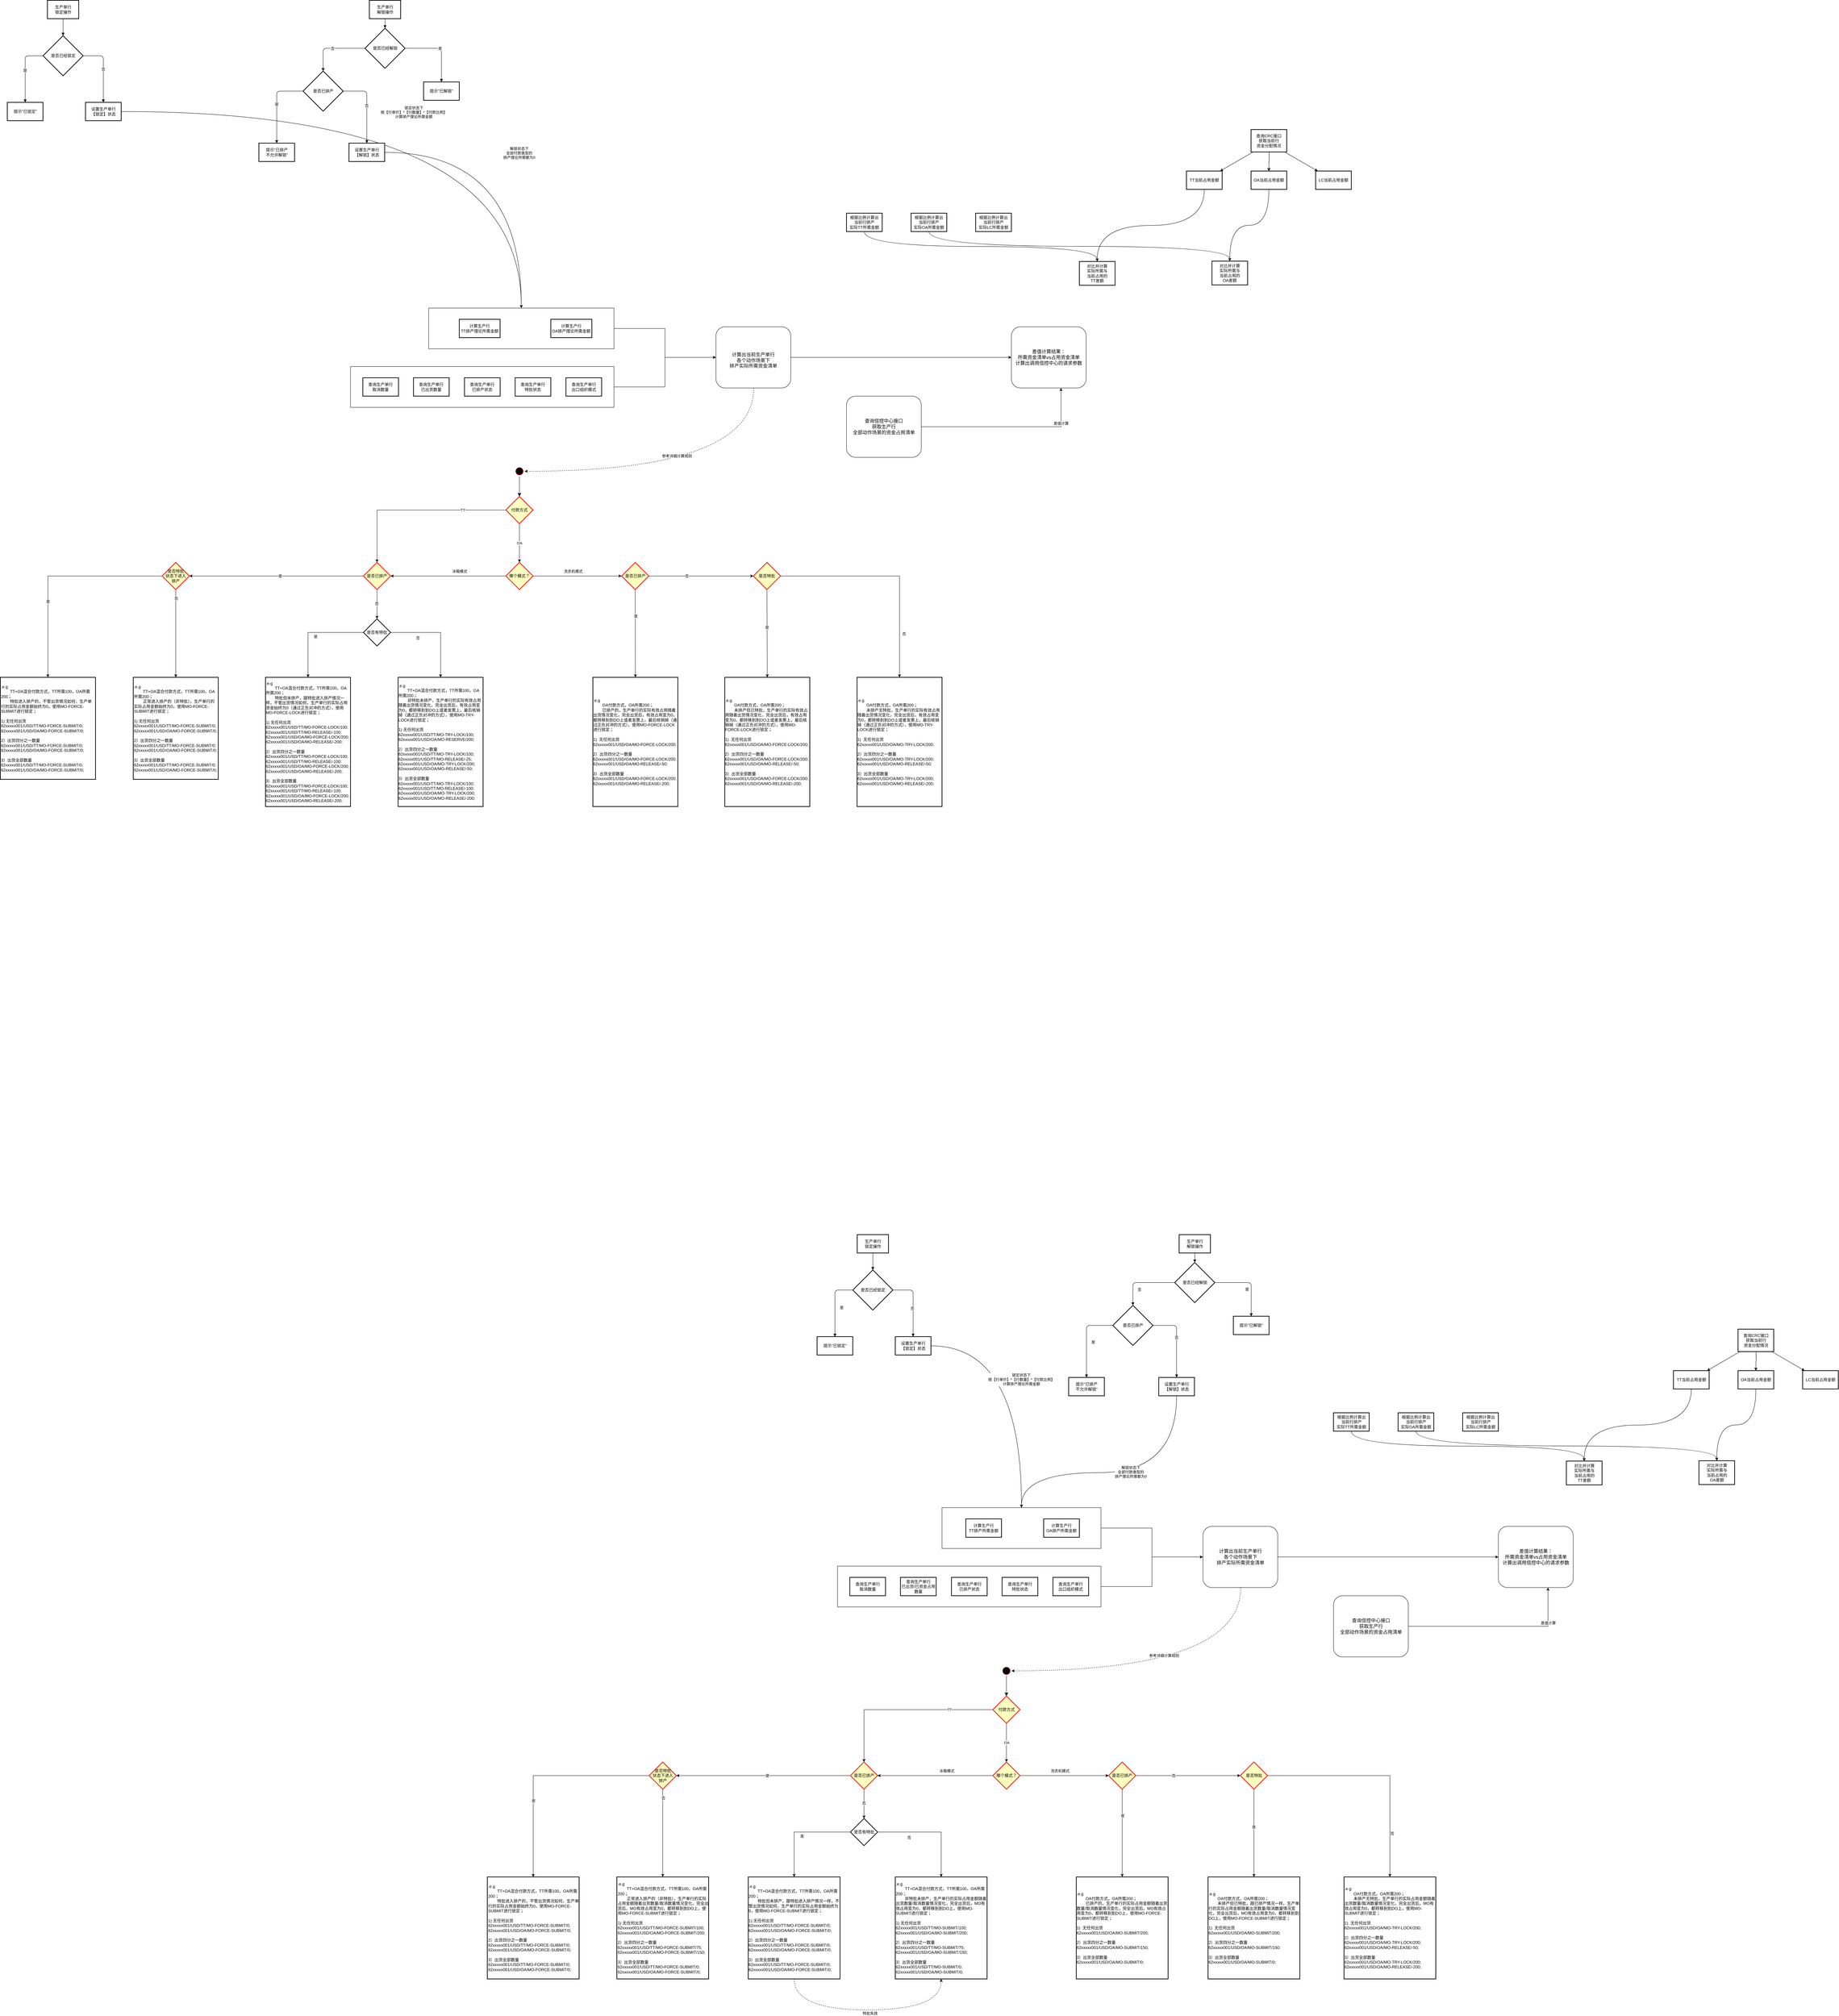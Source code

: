 <mxfile version="28.1.1">
  <diagram id="2LrY0oIoNR_cmH2NyaTJ" name="第 1 页">
    <mxGraphModel dx="3907" dy="1920" grid="1" gridSize="10" guides="1" tooltips="1" connect="1" arrows="1" fold="1" page="1" pageScale="1" pageWidth="827" pageHeight="1169" math="0" shadow="0">
      <root>
        <mxCell id="0" />
        <mxCell id="1" parent="0" />
        <mxCell id="hXp6u4deNf6OwjrOZaaQ-28" style="edgeStyle=orthogonalEdgeStyle;rounded=0;orthogonalLoop=1;jettySize=auto;html=1;" parent="1" source="hXp6u4deNf6OwjrOZaaQ-12" target="hXp6u4deNf6OwjrOZaaQ-26" edge="1">
          <mxGeometry relative="1" as="geometry" />
        </mxCell>
        <mxCell id="hXp6u4deNf6OwjrOZaaQ-12" value="" style="rounded=0;whiteSpace=wrap;html=1;" parent="1" vertex="1">
          <mxGeometry x="-1290" y="757" width="775" height="120" as="geometry" />
        </mxCell>
        <mxCell id="hXp6u4deNf6OwjrOZaaQ-27" style="edgeStyle=orthogonalEdgeStyle;rounded=0;orthogonalLoop=1;jettySize=auto;html=1;" parent="1" source="hXp6u4deNf6OwjrOZaaQ-11" target="hXp6u4deNf6OwjrOZaaQ-26" edge="1">
          <mxGeometry relative="1" as="geometry" />
        </mxCell>
        <mxCell id="hXp6u4deNf6OwjrOZaaQ-11" value="" style="rounded=0;whiteSpace=wrap;html=1;" parent="1" vertex="1">
          <mxGeometry x="-1060" y="585" width="545" height="120" as="geometry" />
        </mxCell>
        <mxCell id="2" value="生产单行&#xa;解锁操作" style="whiteSpace=wrap;strokeWidth=2;" parent="1" vertex="1">
          <mxGeometry x="-1234.5" y="-320" width="92" height="54" as="geometry" />
        </mxCell>
        <mxCell id="3" value="是否已经解锁" style="rhombus;strokeWidth=2;whiteSpace=wrap;" parent="1" vertex="1">
          <mxGeometry x="-1247.5" y="-238" width="118" height="118" as="geometry" />
        </mxCell>
        <mxCell id="9" value="" style="startArrow=none;endArrow=block;exitX=0.5;exitY=1;entryX=0.5;entryY=0;edgeStyle=orthogonalEdgeStyle;" parent="1" source="2" target="3" edge="1">
          <mxGeometry relative="1" as="geometry" />
        </mxCell>
        <mxCell id="WXPWZEamO_XeSo7ibNBK-31" value="是否已排产" style="rhombus;strokeWidth=2;whiteSpace=wrap;" parent="1" vertex="1">
          <mxGeometry x="-1429.5" y="-112" width="118" height="118" as="geometry" />
        </mxCell>
        <mxCell id="WXPWZEamO_XeSo7ibNBK-32" value="是" style="startArrow=none;endArrow=block;exitX=0;exitY=0.5;exitDx=0;exitDy=0;entryX=0.5;entryY=0;entryDx=0;entryDy=0;edgeStyle=orthogonalEdgeStyle;" parent="1" source="WXPWZEamO_XeSo7ibNBK-31" target="WXPWZEamO_XeSo7ibNBK-33" edge="1">
          <mxGeometry relative="1" as="geometry">
            <mxPoint x="-916.5" y="50" as="sourcePoint" />
            <mxPoint x="-1094.5" y="30" as="targetPoint" />
          </mxGeometry>
        </mxCell>
        <mxCell id="WXPWZEamO_XeSo7ibNBK-33" value="提示&quot;已排产&#xa;不允许解锁&quot;" style="whiteSpace=wrap;strokeWidth=2;" parent="1" vertex="1">
          <mxGeometry x="-1559.5" y="100" width="105" height="54" as="geometry" />
        </mxCell>
        <mxCell id="WXPWZEamO_XeSo7ibNBK-34" value="否" style="startArrow=none;endArrow=block;exitX=1;exitY=0.5;exitDx=0;exitDy=0;edgeStyle=orthogonalEdgeStyle;entryX=0.5;entryY=0;entryDx=0;entryDy=0;" parent="1" source="WXPWZEamO_XeSo7ibNBK-31" target="Oj5pbkAsNvhmjypcsn9c-19" edge="1">
          <mxGeometry relative="1" as="geometry">
            <mxPoint x="-1154.5" y="-10" as="sourcePoint" />
            <mxPoint x="-1074.5" y="20" as="targetPoint" />
          </mxGeometry>
        </mxCell>
        <mxCell id="WXPWZEamO_XeSo7ibNBK-40" value="生产单行&#xa;锁定操作" style="whiteSpace=wrap;strokeWidth=2;" parent="1" vertex="1">
          <mxGeometry x="-2181.5" y="-320" width="92" height="54" as="geometry" />
        </mxCell>
        <mxCell id="WXPWZEamO_XeSo7ibNBK-41" value="" style="startArrow=none;endArrow=block;exitX=0.5;exitY=1;entryX=0.5;entryY=0;edgeStyle=orthogonalEdgeStyle;" parent="1" source="WXPWZEamO_XeSo7ibNBK-40" edge="1">
          <mxGeometry relative="1" as="geometry">
            <mxPoint x="-2135.5" y="-216" as="targetPoint" />
          </mxGeometry>
        </mxCell>
        <mxCell id="WXPWZEamO_XeSo7ibNBK-42" value="是否已经锁定" style="rhombus;strokeWidth=2;whiteSpace=wrap;" parent="1" vertex="1">
          <mxGeometry x="-2194.5" y="-216" width="118" height="118" as="geometry" />
        </mxCell>
        <mxCell id="WXPWZEamO_XeSo7ibNBK-43" value="是" style="startArrow=none;endArrow=block;exitX=0;exitY=0.5;exitDx=0;exitDy=0;edgeStyle=orthogonalEdgeStyle;" parent="1" source="WXPWZEamO_XeSo7ibNBK-42" target="WXPWZEamO_XeSo7ibNBK-44" edge="1">
          <mxGeometry relative="1" as="geometry">
            <mxPoint x="-1835.5" y="-20" as="sourcePoint" />
            <mxPoint x="-2244.5" y="-20" as="targetPoint" />
          </mxGeometry>
        </mxCell>
        <mxCell id="WXPWZEamO_XeSo7ibNBK-44" value="提示&quot;已锁定&quot;" style="whiteSpace=wrap;strokeWidth=2;" parent="1" vertex="1">
          <mxGeometry x="-2299.5" y="-20" width="105" height="54" as="geometry" />
        </mxCell>
        <mxCell id="WXPWZEamO_XeSo7ibNBK-45" value="否" style="startArrow=none;endArrow=block;exitX=1;exitY=0.5;exitDx=0;exitDy=0;edgeStyle=orthogonalEdgeStyle;" parent="1" source="WXPWZEamO_XeSo7ibNBK-42" target="WXPWZEamO_XeSo7ibNBK-46" edge="1">
          <mxGeometry relative="1" as="geometry">
            <mxPoint x="-2049.5" y="80" as="sourcePoint" />
            <mxPoint x="-2099.5" y="217" as="targetPoint" />
          </mxGeometry>
        </mxCell>
        <mxCell id="qtlfo_P8GEl0v9TGqo05-21" style="edgeStyle=orthogonalEdgeStyle;rounded=0;orthogonalLoop=1;jettySize=auto;html=1;curved=1;" parent="1" source="WXPWZEamO_XeSo7ibNBK-46" target="hXp6u4deNf6OwjrOZaaQ-11" edge="1">
          <mxGeometry relative="1" as="geometry" />
        </mxCell>
        <mxCell id="qtlfo_P8GEl0v9TGqo05-24" value="锁定状态下&lt;div&gt;按【行单价】*【行数量】*【付款比例】&lt;/div&gt;&lt;div&gt;计算排产理论所需金额&lt;/div&gt;" style="edgeLabel;html=1;align=center;verticalAlign=middle;resizable=0;points=[];" parent="qtlfo_P8GEl0v9TGqo05-21" vertex="1" connectable="0">
          <mxGeometry x="-0.02" y="-1" relative="1" as="geometry">
            <mxPoint y="1" as="offset" />
          </mxGeometry>
        </mxCell>
        <mxCell id="WXPWZEamO_XeSo7ibNBK-46" value="设置生产单行&#xa;【锁定】状态" style="whiteSpace=wrap;strokeWidth=2;" parent="1" vertex="1">
          <mxGeometry x="-2069.5" y="-20" width="105" height="54" as="geometry" />
        </mxCell>
        <mxCell id="Oj5pbkAsNvhmjypcsn9c-16" value="否" style="startArrow=none;endArrow=block;exitX=0;exitY=0.5;exitDx=0;exitDy=0;edgeStyle=orthogonalEdgeStyle;entryX=0.5;entryY=0;entryDx=0;entryDy=0;" parent="1" source="3" target="WXPWZEamO_XeSo7ibNBK-31" edge="1">
          <mxGeometry relative="1" as="geometry">
            <mxPoint x="-1293.5" y="-163" as="sourcePoint" />
            <mxPoint x="-1346" y="-26" as="targetPoint" />
          </mxGeometry>
        </mxCell>
        <mxCell id="qtlfo_P8GEl0v9TGqo05-22" style="edgeStyle=orthogonalEdgeStyle;rounded=0;orthogonalLoop=1;jettySize=auto;html=1;entryX=0.5;entryY=0;entryDx=0;entryDy=0;curved=1;" parent="1" source="Oj5pbkAsNvhmjypcsn9c-19" target="hXp6u4deNf6OwjrOZaaQ-11" edge="1">
          <mxGeometry relative="1" as="geometry" />
        </mxCell>
        <mxCell id="qtlfo_P8GEl0v9TGqo05-23" value="解锁状态下&lt;div&gt;全部付款类型的&lt;/div&gt;&lt;div&gt;排产理论所需都为0&lt;/div&gt;" style="edgeLabel;html=1;align=center;verticalAlign=middle;resizable=0;points=[];" parent="qtlfo_P8GEl0v9TGqo05-22" vertex="1" connectable="0">
          <mxGeometry x="-0.081" y="-2" relative="1" as="geometry">
            <mxPoint as="offset" />
          </mxGeometry>
        </mxCell>
        <mxCell id="Oj5pbkAsNvhmjypcsn9c-19" value="设置生产单行&#xa;【解锁】状态" style="whiteSpace=wrap;strokeWidth=2;" parent="1" vertex="1">
          <mxGeometry x="-1294.5" y="100" width="105" height="54" as="geometry" />
        </mxCell>
        <mxCell id="Oj5pbkAsNvhmjypcsn9c-20" value="是" style="startArrow=none;endArrow=block;edgeStyle=orthogonalEdgeStyle;exitX=1;exitY=0.5;exitDx=0;exitDy=0;" parent="1" source="3" target="Oj5pbkAsNvhmjypcsn9c-21" edge="1">
          <mxGeometry relative="1" as="geometry">
            <mxPoint x="-1253.5" y="-205" as="sourcePoint" />
            <mxPoint x="-1020" y="-80" as="targetPoint" />
          </mxGeometry>
        </mxCell>
        <mxCell id="Oj5pbkAsNvhmjypcsn9c-21" value="提示&quot;已解锁&quot;" style="whiteSpace=wrap;strokeWidth=2;" parent="1" vertex="1">
          <mxGeometry x="-1075" y="-80" width="105" height="54" as="geometry" />
        </mxCell>
        <mxCell id="H-_MctJGM8OvFbxq7QqD-9" value="计算生产行&#xa;TT排产理论所需金额" style="whiteSpace=wrap;strokeWidth=2;" parent="1" vertex="1">
          <mxGeometry x="-970" y="618" width="120" height="54" as="geometry" />
        </mxCell>
        <mxCell id="H-_MctJGM8OvFbxq7QqD-23" value="计算生产行&#xa;OA排产理论所需金额" style="whiteSpace=wrap;strokeWidth=2;" parent="1" vertex="1">
          <mxGeometry x="-700.75" y="618" width="120.75" height="54" as="geometry" />
        </mxCell>
        <mxCell id="H-_MctJGM8OvFbxq7QqD-26" value="查询生产单行&#xa;已出货数量" style="whiteSpace=wrap;strokeWidth=2;" parent="1" vertex="1">
          <mxGeometry x="-1104.75" y="790" width="105" height="54" as="geometry" />
        </mxCell>
        <mxCell id="H-_MctJGM8OvFbxq7QqD-54" value="" style="edgeStyle=orthogonalEdgeStyle;rounded=0;orthogonalLoop=1;jettySize=auto;html=1;curved=1;exitX=0.5;exitY=1;exitDx=0;exitDy=0;" parent="1" source="H-_MctJGM8OvFbxq7QqD-33" target="H-_MctJGM8OvFbxq7QqD-53" edge="1">
          <mxGeometry relative="1" as="geometry" />
        </mxCell>
        <mxCell id="H-_MctJGM8OvFbxq7QqD-33" value="根据比例计算出&#xa;当前行排产&#xa;实际TT所需金额" style="whiteSpace=wrap;strokeWidth=2;" parent="1" vertex="1">
          <mxGeometry x="169" y="306" width="105" height="54" as="geometry" />
        </mxCell>
        <mxCell id="H-_MctJGM8OvFbxq7QqD-57" style="edgeStyle=orthogonalEdgeStyle;rounded=0;orthogonalLoop=1;jettySize=auto;html=1;strokeColor=default;align=center;verticalAlign=middle;fontFamily=Helvetica;fontSize=11;fontColor=default;labelBackgroundColor=default;endArrow=classic;curved=1;exitX=0.5;exitY=1;exitDx=0;exitDy=0;" parent="1" source="H-_MctJGM8OvFbxq7QqD-35" target="H-_MctJGM8OvFbxq7QqD-56" edge="1">
          <mxGeometry relative="1" as="geometry" />
        </mxCell>
        <mxCell id="H-_MctJGM8OvFbxq7QqD-35" value="根据比例计算出&#xa;当前行排产&#xa;实际OA所需金额" style="whiteSpace=wrap;strokeWidth=2;" parent="1" vertex="1">
          <mxGeometry x="359" y="306" width="105" height="54" as="geometry" />
        </mxCell>
        <mxCell id="H-_MctJGM8OvFbxq7QqD-39" value="根据比例计算出&#xa;当前行排产&#xa;实际LC所需金额" style="whiteSpace=wrap;strokeWidth=2;" parent="1" vertex="1">
          <mxGeometry x="549" y="306" width="105" height="54" as="geometry" />
        </mxCell>
        <mxCell id="H-_MctJGM8OvFbxq7QqD-43" value="查询CRC接口&#xa;获取当前行&#xa;资金分配情况" style="whiteSpace=wrap;strokeWidth=2;" parent="1" vertex="1">
          <mxGeometry x="1359" y="60" width="105" height="66" as="geometry" />
        </mxCell>
        <mxCell id="H-_MctJGM8OvFbxq7QqD-44" value="" style="rounded=0;orthogonalLoop=1;jettySize=auto;html=1;" parent="1" target="H-_MctJGM8OvFbxq7QqD-48" edge="1">
          <mxGeometry relative="1" as="geometry">
            <mxPoint x="1365" y="126" as="sourcePoint" />
          </mxGeometry>
        </mxCell>
        <mxCell id="H-_MctJGM8OvFbxq7QqD-45" style="edgeStyle=orthogonalEdgeStyle;rounded=0;orthogonalLoop=1;jettySize=auto;html=1;" parent="1" target="H-_MctJGM8OvFbxq7QqD-49" edge="1">
          <mxGeometry relative="1" as="geometry">
            <mxPoint x="1412" y="126" as="sourcePoint" />
          </mxGeometry>
        </mxCell>
        <mxCell id="H-_MctJGM8OvFbxq7QqD-46" value="" style="edgeStyle=orthogonalEdgeStyle;rounded=0;orthogonalLoop=1;jettySize=auto;html=1;" parent="1" target="H-_MctJGM8OvFbxq7QqD-49" edge="1">
          <mxGeometry relative="1" as="geometry">
            <mxPoint x="1412" y="126" as="sourcePoint" />
          </mxGeometry>
        </mxCell>
        <mxCell id="H-_MctJGM8OvFbxq7QqD-47" value="" style="rounded=0;orthogonalLoop=1;jettySize=auto;html=1;" parent="1" target="H-_MctJGM8OvFbxq7QqD-50" edge="1">
          <mxGeometry relative="1" as="geometry">
            <mxPoint x="1458" y="126" as="sourcePoint" />
          </mxGeometry>
        </mxCell>
        <mxCell id="H-_MctJGM8OvFbxq7QqD-55" style="edgeStyle=orthogonalEdgeStyle;rounded=0;orthogonalLoop=1;jettySize=auto;html=1;entryX=0.5;entryY=0;entryDx=0;entryDy=0;curved=1;exitX=0.5;exitY=1;exitDx=0;exitDy=0;" parent="1" source="H-_MctJGM8OvFbxq7QqD-48" target="H-_MctJGM8OvFbxq7QqD-53" edge="1">
          <mxGeometry relative="1" as="geometry" />
        </mxCell>
        <mxCell id="H-_MctJGM8OvFbxq7QqD-48" value="TT当前占用金额" style="whiteSpace=wrap;strokeWidth=2;" parent="1" vertex="1">
          <mxGeometry x="1169" y="182" width="105" height="54" as="geometry" />
        </mxCell>
        <mxCell id="H-_MctJGM8OvFbxq7QqD-58" style="edgeStyle=orthogonalEdgeStyle;rounded=0;orthogonalLoop=1;jettySize=auto;html=1;strokeColor=default;align=center;verticalAlign=middle;fontFamily=Helvetica;fontSize=11;fontColor=default;labelBackgroundColor=default;endArrow=classic;curved=1;exitX=0.5;exitY=1;exitDx=0;exitDy=0;" parent="1" source="H-_MctJGM8OvFbxq7QqD-49" target="H-_MctJGM8OvFbxq7QqD-56" edge="1">
          <mxGeometry relative="1" as="geometry" />
        </mxCell>
        <mxCell id="H-_MctJGM8OvFbxq7QqD-49" value="OA当前占用金额" style="whiteSpace=wrap;strokeWidth=2;" parent="1" vertex="1">
          <mxGeometry x="1359" y="182" width="105" height="54" as="geometry" />
        </mxCell>
        <mxCell id="H-_MctJGM8OvFbxq7QqD-50" value="LC当前占用金额" style="whiteSpace=wrap;strokeWidth=2;" parent="1" vertex="1">
          <mxGeometry x="1549" y="182" width="105" height="54" as="geometry" />
        </mxCell>
        <mxCell id="H-_MctJGM8OvFbxq7QqD-53" value="对比并计算&#xa;实际所需与&#xa;当前占用的&#xa;TT差额" style="whiteSpace=wrap;strokeWidth=2;" parent="1" vertex="1">
          <mxGeometry x="854" y="448" width="105" height="70" as="geometry" />
        </mxCell>
        <mxCell id="H-_MctJGM8OvFbxq7QqD-56" value="对比并计算&#xa;实际所需与&#xa;当前占用的&#xa;OA差额" style="whiteSpace=wrap;strokeWidth=2;" parent="1" vertex="1">
          <mxGeometry x="1244" y="447" width="105" height="70" as="geometry" />
        </mxCell>
        <mxCell id="H-_MctJGM8OvFbxq7QqD-79" value="OA" style="edgeStyle=orthogonalEdgeStyle;rounded=0;orthogonalLoop=1;jettySize=auto;html=1;" parent="1" source="H-_MctJGM8OvFbxq7QqD-80" target="H-_MctJGM8OvFbxq7QqD-59" edge="1">
          <mxGeometry relative="1" as="geometry">
            <mxPoint x="-783.5" y="1469" as="targetPoint" />
            <mxPoint x="-713" y="1333" as="sourcePoint" />
          </mxGeometry>
        </mxCell>
        <mxCell id="hXp6u4deNf6OwjrOZaaQ-51" style="edgeStyle=orthogonalEdgeStyle;rounded=0;orthogonalLoop=1;jettySize=auto;html=1;" parent="1" source="H-_MctJGM8OvFbxq7QqD-59" target="H-_MctJGM8OvFbxq7QqD-65" edge="1">
          <mxGeometry relative="1" as="geometry">
            <mxPoint x="-923" y="1923" as="targetPoint" />
          </mxGeometry>
        </mxCell>
        <mxCell id="hXp6u4deNf6OwjrOZaaQ-52" value="冰箱模式" style="edgeLabel;html=1;align=center;verticalAlign=middle;resizable=0;points=[];" parent="hXp6u4deNf6OwjrOZaaQ-51" vertex="1" connectable="0">
          <mxGeometry x="-0.264" y="4" relative="1" as="geometry">
            <mxPoint x="-11" y="-18" as="offset" />
          </mxGeometry>
        </mxCell>
        <mxCell id="hXp6u4deNf6OwjrOZaaQ-56" value="" style="edgeStyle=orthogonalEdgeStyle;rounded=0;orthogonalLoop=1;jettySize=auto;html=1;" parent="1" source="H-_MctJGM8OvFbxq7QqD-59" target="hXp6u4deNf6OwjrOZaaQ-55" edge="1">
          <mxGeometry relative="1" as="geometry" />
        </mxCell>
        <mxCell id="qtlfo_P8GEl0v9TGqo05-14" value="洗衣机模式" style="edgeLabel;html=1;align=center;verticalAlign=middle;resizable=0;points=[];" parent="hXp6u4deNf6OwjrOZaaQ-56" vertex="1" connectable="0">
          <mxGeometry x="-0.419" y="2" relative="1" as="geometry">
            <mxPoint x="42" y="-12" as="offset" />
          </mxGeometry>
        </mxCell>
        <mxCell id="H-_MctJGM8OvFbxq7QqD-59" value="哪个模式？" style="rhombus;whiteSpace=wrap;html=1;strokeWidth=2;strokeColor=#ff0000;align=center;verticalAlign=middle;fontFamily=Helvetica;fontSize=12;fontColor=#000000;fillColor=#ffffc0;" parent="1" vertex="1">
          <mxGeometry x="-833" y="1333" width="80" height="80" as="geometry" />
        </mxCell>
        <mxCell id="H-_MctJGM8OvFbxq7QqD-67" value="" style="edgeStyle=orthogonalEdgeStyle;rounded=0;orthogonalLoop=1;jettySize=auto;html=1;" parent="1" source="H-_MctJGM8OvFbxq7QqD-65" target="H-_MctJGM8OvFbxq7QqD-66" edge="1">
          <mxGeometry relative="1" as="geometry">
            <mxPoint x="-1491" y="1373.0" as="sourcePoint" />
          </mxGeometry>
        </mxCell>
        <mxCell id="H-_MctJGM8OvFbxq7QqD-68" value="是" style="edgeLabel;html=1;align=center;verticalAlign=middle;resizable=0;points=[];" parent="H-_MctJGM8OvFbxq7QqD-67" vertex="1" connectable="0">
          <mxGeometry x="-0.042" relative="1" as="geometry">
            <mxPoint as="offset" />
          </mxGeometry>
        </mxCell>
        <mxCell id="hXp6u4deNf6OwjrOZaaQ-61" value="" style="edgeStyle=orthogonalEdgeStyle;rounded=0;orthogonalLoop=1;jettySize=auto;html=1;" parent="1" source="H-_MctJGM8OvFbxq7QqD-65" target="hXp6u4deNf6OwjrOZaaQ-60" edge="1">
          <mxGeometry relative="1" as="geometry" />
        </mxCell>
        <mxCell id="hXp6u4deNf6OwjrOZaaQ-62" value="否" style="edgeLabel;html=1;align=center;verticalAlign=middle;resizable=0;points=[];" parent="hXp6u4deNf6OwjrOZaaQ-61" vertex="1" connectable="0">
          <mxGeometry x="-0.046" y="-1" relative="1" as="geometry">
            <mxPoint as="offset" />
          </mxGeometry>
        </mxCell>
        <mxCell id="H-_MctJGM8OvFbxq7QqD-65" value="是否已排产" style="rhombus;whiteSpace=wrap;html=1;strokeWidth=2;strokeColor=#ff0000;align=center;verticalAlign=middle;fontFamily=Helvetica;fontSize=12;fontColor=#000000;fillColor=#ffffc0;" parent="1" vertex="1">
          <mxGeometry x="-1252" y="1333" width="80" height="80" as="geometry" />
        </mxCell>
        <mxCell id="H-_MctJGM8OvFbxq7QqD-70" value="" style="edgeStyle=orthogonalEdgeStyle;rounded=0;orthogonalLoop=1;jettySize=auto;html=1;" parent="1" source="H-_MctJGM8OvFbxq7QqD-66" target="hXp6u4deNf6OwjrOZaaQ-46" edge="1">
          <mxGeometry relative="1" as="geometry">
            <mxPoint x="-1873" y="1673" as="targetPoint" />
          </mxGeometry>
        </mxCell>
        <mxCell id="hXp6u4deNf6OwjrOZaaQ-48" value="是" style="edgeLabel;html=1;align=center;verticalAlign=middle;resizable=0;points=[];" parent="H-_MctJGM8OvFbxq7QqD-70" vertex="1" connectable="0">
          <mxGeometry x="0.502" y="1" relative="1" as="geometry">
            <mxPoint x="-1" y="-65" as="offset" />
          </mxGeometry>
        </mxCell>
        <mxCell id="H-_MctJGM8OvFbxq7QqD-75" value="" style="edgeStyle=orthogonalEdgeStyle;rounded=0;orthogonalLoop=1;jettySize=auto;html=1;" parent="1" source="H-_MctJGM8OvFbxq7QqD-66" target="hXp6u4deNf6OwjrOZaaQ-59" edge="1">
          <mxGeometry relative="1" as="geometry" />
        </mxCell>
        <mxCell id="hXp6u4deNf6OwjrOZaaQ-47" value="否" style="edgeLabel;html=1;align=center;verticalAlign=middle;resizable=0;points=[];" parent="H-_MctJGM8OvFbxq7QqD-75" vertex="1" connectable="0">
          <mxGeometry x="-0.803" y="1" relative="1" as="geometry">
            <mxPoint as="offset" />
          </mxGeometry>
        </mxCell>
        <mxCell id="H-_MctJGM8OvFbxq7QqD-66" value="是否特批&lt;div&gt;状态下进入&lt;/div&gt;&lt;div&gt;排产&lt;/div&gt;" style="rhombus;whiteSpace=wrap;html=1;strokeWidth=2;strokeColor=#ff0000;align=center;verticalAlign=middle;fontFamily=Helvetica;fontSize=12;fontColor=#000000;fillColor=#ffffc0;" parent="1" vertex="1">
          <mxGeometry x="-1844" y="1333" width="80" height="80" as="geometry" />
        </mxCell>
        <mxCell id="H-_MctJGM8OvFbxq7QqD-74" value="&lt;div style=&quot;text-align: left;&quot;&gt;&lt;div&gt;.e.g&amp;nbsp;&lt;/div&gt;&lt;div&gt;&lt;span style=&quot;white-space: pre;&quot;&gt;&#x9;&lt;/span&gt;TT+OA混合付款方式，TT所需100，OA所需200；&lt;/div&gt;&lt;div&gt;&lt;span style=&quot;white-space: pre;&quot;&gt;&#x9;&lt;/span&gt;特批但未排产，跟特批进入排产情况一样，不管出货情况如何，生产单行的实际占用资金始终为0（&lt;span style=&quot;background-color: transparent; color: light-dark(rgb(0, 0, 0), rgb(255, 255, 255));&quot;&gt;通过正负对冲的方式）&lt;/span&gt;&lt;span style=&quot;background-color: transparent; color: light-dark(rgb(0, 0, 0), rgb(255, 255, 255));&quot;&gt;，使用MO-FORCE-LOCK进行锁定；&lt;/span&gt;&lt;/div&gt;&lt;div&gt;&lt;br&gt;&lt;/div&gt;&lt;div&gt;1) 无任何出货&lt;/div&gt;&lt;div&gt;62xxxxx001/USD/TT/MO-FORCE-LOCK/100;&lt;/div&gt;&lt;div&gt;62xxxxx001/USD/TT/MO-RELEASE/-100;&lt;/div&gt;&lt;div&gt;62xxxxx001/USD/OA/MO-FORCE-LOCK/200;&lt;/div&gt;&lt;div&gt;62xxxxx001/USD/OA/MO-RELEASE/-200;&lt;/div&gt;&lt;div&gt;&lt;br&gt;&lt;/div&gt;&lt;div&gt;2）出货四分之一数量&lt;/div&gt;&lt;div&gt;62xxxxx001/USD/TT/MO-FORCE-LOCK/100;&lt;/div&gt;&lt;div&gt;62xxxxx001/USD/TT/MO-RELEASE/-100;&lt;/div&gt;&lt;div&gt;62xxxxx001/USD/OA/MO-FORCE-LOCK/200;&lt;/div&gt;&lt;div&gt;62xxxxx001/USD/OA/MO-RELEASE/-200;&lt;/div&gt;&lt;div&gt;&lt;br&gt;&lt;/div&gt;&lt;div&gt;3）出货全部数量&lt;/div&gt;&lt;div&gt;62xxxxx001/USD/TT/MO-FORCE-LOCK/100;&lt;/div&gt;&lt;div&gt;62xxxxx001/USD/TT/MO-RELEASE/-100;&lt;/div&gt;&lt;div&gt;62xxxxx001/USD/OA/MO-FORCE-LOCK/200;&lt;/div&gt;&lt;div&gt;62xxxxx001/USD/OA/MO-RELEASE/-200;&lt;/div&gt;&lt;/div&gt;" style="whiteSpace=wrap;html=1;strokeWidth=2;" parent="1" vertex="1">
          <mxGeometry x="-1540" y="1671" width="250" height="380" as="geometry" />
        </mxCell>
        <mxCell id="H-_MctJGM8OvFbxq7QqD-82" style="edgeStyle=orthogonalEdgeStyle;rounded=0;orthogonalLoop=1;jettySize=auto;html=1;entryX=0.5;entryY=0;entryDx=0;entryDy=0;" parent="1" source="H-_MctJGM8OvFbxq7QqD-80" target="H-_MctJGM8OvFbxq7QqD-65" edge="1">
          <mxGeometry relative="1" as="geometry">
            <Array as="points">
              <mxPoint x="-1212" y="1179" />
            </Array>
            <mxPoint x="-1180" y="1309" as="targetPoint" />
          </mxGeometry>
        </mxCell>
        <mxCell id="H-_MctJGM8OvFbxq7QqD-83" value="TT" style="edgeLabel;html=1;align=center;verticalAlign=middle;resizable=0;points=[];" parent="H-_MctJGM8OvFbxq7QqD-82" vertex="1" connectable="0">
          <mxGeometry x="-0.522" y="3" relative="1" as="geometry">
            <mxPoint y="-3" as="offset" />
          </mxGeometry>
        </mxCell>
        <mxCell id="H-_MctJGM8OvFbxq7QqD-80" value="付款方式" style="rhombus;whiteSpace=wrap;html=1;strokeWidth=2;strokeColor=#ff0000;align=center;verticalAlign=middle;fontFamily=Helvetica;fontSize=12;fontColor=#000000;fillColor=#ffffc0;" parent="1" vertex="1">
          <mxGeometry x="-833" y="1139" width="80" height="80" as="geometry" />
        </mxCell>
        <mxCell id="hXp6u4deNf6OwjrOZaaQ-9" value="查询生产单行&#xa;已排产状态" style="whiteSpace=wrap;strokeWidth=2;" parent="1" vertex="1">
          <mxGeometry x="-954.75" y="790" width="105" height="54" as="geometry" />
        </mxCell>
        <mxCell id="hXp6u4deNf6OwjrOZaaQ-10" value="查询生产单行&#xa;特批状态" style="whiteSpace=wrap;strokeWidth=2;" parent="1" vertex="1">
          <mxGeometry x="-805.75" y="790" width="105" height="54" as="geometry" />
        </mxCell>
        <mxCell id="hXp6u4deNf6OwjrOZaaQ-21" value="查询生产单行&#xa;出口组织模式" style="whiteSpace=wrap;strokeWidth=2;" parent="1" vertex="1">
          <mxGeometry x="-656.25" y="790" width="105" height="54" as="geometry" />
        </mxCell>
        <mxCell id="hXp6u4deNf6OwjrOZaaQ-40" style="edgeStyle=orthogonalEdgeStyle;rounded=0;orthogonalLoop=1;jettySize=auto;html=1;" parent="1" source="hXp6u4deNf6OwjrOZaaQ-26" target="hXp6u4deNf6OwjrOZaaQ-39" edge="1">
          <mxGeometry relative="1" as="geometry" />
        </mxCell>
        <mxCell id="qtlfo_P8GEl0v9TGqo05-26" style="rounded=0;orthogonalLoop=1;jettySize=auto;html=1;entryX=1;entryY=0.5;entryDx=0;entryDy=0;edgeStyle=orthogonalEdgeStyle;curved=1;dashed=1;" parent="1" target="qtlfo_P8GEl0v9TGqo05-9" edge="1">
          <mxGeometry relative="1" as="geometry">
            <mxPoint x="-104" y="820" as="sourcePoint" />
            <mxPoint x="-1572.0" y="1515" as="targetPoint" />
            <Array as="points">
              <mxPoint x="-104" y="1065" />
            </Array>
          </mxGeometry>
        </mxCell>
        <mxCell id="qtlfo_P8GEl0v9TGqo05-27" value="参考详细计算规则" style="edgeLabel;html=1;align=center;verticalAlign=middle;resizable=0;points=[];" parent="qtlfo_P8GEl0v9TGqo05-26" vertex="1" connectable="0">
          <mxGeometry x="-0.234" y="51" relative="1" as="geometry">
            <mxPoint x="-119" y="-96" as="offset" />
          </mxGeometry>
        </mxCell>
        <mxCell id="hXp6u4deNf6OwjrOZaaQ-26" value="&lt;font style=&quot;font-size: 14px;&quot; face=&quot;Helvetica&quot;&gt;&lt;br&gt;&lt;/font&gt;&lt;div style=&quot;text-wrap-mode: nowrap;&quot;&gt;&lt;font style=&quot;font-size: 14px;&quot; face=&quot;Helvetica&quot;&gt;计算出当前生产单行&lt;/font&gt;&lt;/div&gt;&lt;div style=&quot;text-wrap-mode: nowrap;&quot;&gt;&lt;font style=&quot;font-size: 14px;&quot; face=&quot;Helvetica&quot;&gt;各个动作场景下&lt;/font&gt;&lt;/div&gt;&lt;div style=&quot;text-wrap-mode: nowrap;&quot;&gt;&lt;font style=&quot;font-size: 14px;&quot; face=&quot;Helvetica&quot;&gt;排产实际所需资金清单&lt;/font&gt;&lt;/div&gt;" style="rounded=1;whiteSpace=wrap;html=1;" parent="1" vertex="1">
          <mxGeometry x="-215" y="640" width="220" height="180" as="geometry" />
        </mxCell>
        <mxCell id="hXp6u4deNf6OwjrOZaaQ-41" style="edgeStyle=orthogonalEdgeStyle;rounded=0;orthogonalLoop=1;jettySize=auto;html=1;" parent="1" source="hXp6u4deNf6OwjrOZaaQ-38" target="hXp6u4deNf6OwjrOZaaQ-39" edge="1">
          <mxGeometry relative="1" as="geometry">
            <Array as="points">
              <mxPoint x="800" y="934" />
            </Array>
          </mxGeometry>
        </mxCell>
        <mxCell id="hXp6u4deNf6OwjrOZaaQ-45" value="差值计算" style="edgeLabel;html=1;align=center;verticalAlign=middle;resizable=0;points=[];" parent="hXp6u4deNf6OwjrOZaaQ-41" vertex="1" connectable="0">
          <mxGeometry x="0.605" relative="1" as="geometry">
            <mxPoint as="offset" />
          </mxGeometry>
        </mxCell>
        <mxCell id="hXp6u4deNf6OwjrOZaaQ-38" value="&lt;font style=&quot;font-size: 14px;&quot;&gt;查询信控中心接口&lt;/font&gt;&lt;div&gt;&lt;font style=&quot;font-size: 14px;&quot;&gt;获取生产行&lt;/font&gt;&lt;/div&gt;&lt;div&gt;&lt;font style=&quot;font-size: 14px;&quot;&gt;全部动作场景的资金占用清单&lt;/font&gt;&lt;/div&gt;" style="rounded=1;whiteSpace=wrap;html=1;" parent="1" vertex="1">
          <mxGeometry x="169" y="844" width="220" height="180" as="geometry" />
        </mxCell>
        <mxCell id="hXp6u4deNf6OwjrOZaaQ-39" value="&lt;font style=&quot;font-size: 14px;&quot;&gt;差值计算结果：&lt;/font&gt;&lt;div&gt;&lt;font style=&quot;font-size: 14px;&quot;&gt;所需资金清单vs占用资金清单&lt;/font&gt;&lt;/div&gt;&lt;div&gt;&lt;font style=&quot;font-size: 14px;&quot;&gt;计算出调用信控中心的请求参数&lt;/font&gt;&lt;/div&gt;" style="rounded=1;whiteSpace=wrap;html=1;" parent="1" vertex="1">
          <mxGeometry x="654" y="640" width="220" height="180" as="geometry" />
        </mxCell>
        <mxCell id="hXp6u4deNf6OwjrOZaaQ-46" value="&lt;div style=&quot;&quot;&gt;&lt;div&gt;.e.g&amp;nbsp;&lt;/div&gt;&lt;div&gt;&lt;span style=&quot;white-space: pre;&quot;&gt;&#x9;&lt;/span&gt;TT+OA混合付款方式，TT所需100，OA所需200；&lt;/div&gt;&lt;div&gt;&lt;span style=&quot;white-space: pre;&quot;&gt;&#x9;&lt;/span&gt;特批进入排产的，不管出货情况如何，生产单行的实际占用金额始终为0&lt;span style=&quot;background-color: transparent; color: light-dark(rgb(0, 0, 0), rgb(255, 255, 255));&quot;&gt;，使用MO-FORCE-SUBMIT进行锁定；&lt;/span&gt;&lt;/div&gt;&lt;div&gt;&lt;br&gt;&lt;/div&gt;&lt;div&gt;1) 无任何出货&lt;/div&gt;&lt;div&gt;62xxxxx001/USD/TT/MO-FORCE-SUBMIT/0;&lt;/div&gt;&lt;div&gt;62xxxxx001/USD/OA/MO-FORCE-SUBMIT/0;&lt;/div&gt;&lt;div&gt;&lt;br&gt;&lt;/div&gt;&lt;div&gt;2）出货四分之一数量&lt;/div&gt;&lt;div&gt;&lt;div&gt;62xxxxx001/USD/TT/MO-FORCE-SUBMIT/0;&lt;/div&gt;&lt;div&gt;62xxxxx001/USD/OA/MO-FORCE-SUBMIT/0;&lt;/div&gt;&lt;/div&gt;&lt;div&gt;&lt;br&gt;&lt;/div&gt;&lt;div&gt;3）出货全部数量&lt;/div&gt;&lt;div&gt;&lt;div&gt;62xxxxx001/USD/TT/MO-FORCE-SUBMIT/0;&lt;/div&gt;&lt;div&gt;62xxxxx001/USD/OA/MO-FORCE-SUBMIT/0;&lt;/div&gt;&lt;/div&gt;&lt;/div&gt;" style="whiteSpace=wrap;html=1;strokeWidth=2;align=left;" parent="1" vertex="1">
          <mxGeometry x="-2320" y="1671" width="280" height="300" as="geometry" />
        </mxCell>
        <mxCell id="hXp6u4deNf6OwjrOZaaQ-57" style="rounded=0;orthogonalLoop=1;jettySize=auto;html=1;entryX=0.5;entryY=0;entryDx=0;entryDy=0;" parent="1" source="hXp6u4deNf6OwjrOZaaQ-55" target="hXp6u4deNf6OwjrOZaaQ-68" edge="1">
          <mxGeometry relative="1" as="geometry">
            <mxPoint x="-546" y="1729" as="targetPoint" />
          </mxGeometry>
        </mxCell>
        <mxCell id="hXp6u4deNf6OwjrOZaaQ-69" value="是" style="edgeLabel;html=1;align=center;verticalAlign=middle;resizable=0;points=[];" parent="hXp6u4deNf6OwjrOZaaQ-57" vertex="1" connectable="0">
          <mxGeometry x="-0.394" y="1" relative="1" as="geometry">
            <mxPoint as="offset" />
          </mxGeometry>
        </mxCell>
        <mxCell id="hXp6u4deNf6OwjrOZaaQ-74" value="" style="edgeStyle=orthogonalEdgeStyle;rounded=0;orthogonalLoop=1;jettySize=auto;html=1;" parent="1" source="hXp6u4deNf6OwjrOZaaQ-55" target="hXp6u4deNf6OwjrOZaaQ-73" edge="1">
          <mxGeometry relative="1" as="geometry" />
        </mxCell>
        <mxCell id="hXp6u4deNf6OwjrOZaaQ-77" value="否" style="edgeLabel;html=1;align=center;verticalAlign=middle;resizable=0;points=[];" parent="hXp6u4deNf6OwjrOZaaQ-74" vertex="1" connectable="0">
          <mxGeometry x="-0.277" relative="1" as="geometry">
            <mxPoint as="offset" />
          </mxGeometry>
        </mxCell>
        <mxCell id="hXp6u4deNf6OwjrOZaaQ-55" value="是否已排产" style="rhombus;whiteSpace=wrap;html=1;strokeWidth=2;strokeColor=#ff0000;align=center;verticalAlign=middle;fontFamily=Helvetica;fontSize=12;fontColor=#000000;fillColor=#ffffc0;" parent="1" vertex="1">
          <mxGeometry x="-492.5" y="1333" width="80" height="80" as="geometry" />
        </mxCell>
        <mxCell id="hXp6u4deNf6OwjrOZaaQ-59" value="&lt;div style=&quot;&quot;&gt;&lt;div&gt;.e.g&amp;nbsp;&lt;/div&gt;&lt;div&gt;&lt;span style=&quot;background-color: transparent; color: light-dark(rgb(0, 0, 0), rgb(255, 255, 255)); white-space: pre;&quot;&gt;&#x9;&lt;/span&gt;&lt;span style=&quot;background-color: transparent; color: light-dark(rgb(0, 0, 0), rgb(255, 255, 255));&quot;&gt;TT+OA混合付款方式，TT所需100，OA所需200；&lt;/span&gt;&lt;/div&gt;&lt;div&gt;&lt;span style=&quot;background-color: transparent; color: light-dark(rgb(0, 0, 0), rgb(255, 255, 255));&quot;&gt;&lt;span style=&quot;white-space: pre;&quot;&gt;&#x9;&lt;/span&gt;正常进入排产的（非特批），&lt;/span&gt;&lt;span style=&quot;background-color: transparent; color: light-dark(rgb(0, 0, 0), rgb(255, 255, 255));&quot;&gt;生产单行的实际占用金额始终为0&lt;/span&gt;&lt;span style=&quot;background-color: transparent; color: light-dark(rgb(0, 0, 0), rgb(255, 255, 255));&quot;&gt;，使用MO-FORCE-SUBMIT进行锁定；&lt;/span&gt;&lt;/div&gt;&lt;div&gt;&lt;br&gt;&lt;/div&gt;&lt;div&gt;&lt;div&gt;1) 无任何出货&lt;/div&gt;&lt;div&gt;62xxxxx001/USD/TT/MO-FORCE-SUBMIT/0;&lt;/div&gt;&lt;div&gt;62xxxxx001/USD/OA/MO-FORCE-SUBMIT/0;&lt;/div&gt;&lt;div&gt;&lt;br&gt;&lt;/div&gt;&lt;div&gt;2）出货四分之一数量&lt;/div&gt;&lt;div&gt;&lt;div&gt;62xxxxx001/USD/TT/MO-FORCE-SUBMIT/0;&lt;/div&gt;&lt;div&gt;62xxxxx001/USD/OA/MO-FORCE-SUBMIT/0;&lt;/div&gt;&lt;/div&gt;&lt;div&gt;&lt;br&gt;&lt;/div&gt;&lt;div&gt;3）出货全部数量&lt;/div&gt;&lt;div&gt;&lt;div&gt;62xxxxx001/USD/TT/MO-FORCE-SUBMIT/0;&lt;/div&gt;&lt;div&gt;62xxxxx001/USD/OA/MO-FORCE-SUBMIT/0;&lt;/div&gt;&lt;/div&gt;&lt;/div&gt;&lt;/div&gt;" style="whiteSpace=wrap;html=1;strokeWidth=2;strokeColor=default;align=left;verticalAlign=middle;fontFamily=Helvetica;fontSize=12;fontColor=default;fillColor=default;" parent="1" vertex="1">
          <mxGeometry x="-1929" y="1671" width="250" height="300" as="geometry" />
        </mxCell>
        <mxCell id="hXp6u4deNf6OwjrOZaaQ-63" style="edgeStyle=orthogonalEdgeStyle;rounded=0;orthogonalLoop=1;jettySize=auto;html=1;entryX=0.5;entryY=0;entryDx=0;entryDy=0;" parent="1" source="hXp6u4deNf6OwjrOZaaQ-60" target="H-_MctJGM8OvFbxq7QqD-74" edge="1">
          <mxGeometry relative="1" as="geometry">
            <Array as="points">
              <mxPoint x="-1415" y="1539" />
            </Array>
          </mxGeometry>
        </mxCell>
        <mxCell id="hXp6u4deNf6OwjrOZaaQ-64" value="是" style="edgeLabel;html=1;align=center;verticalAlign=middle;resizable=0;points=[];" parent="hXp6u4deNf6OwjrOZaaQ-63" vertex="1" connectable="0">
          <mxGeometry x="-0.06" y="3" relative="1" as="geometry">
            <mxPoint x="-3" y="9" as="offset" />
          </mxGeometry>
        </mxCell>
        <mxCell id="hXp6u4deNf6OwjrOZaaQ-66" style="edgeStyle=orthogonalEdgeStyle;rounded=0;orthogonalLoop=1;jettySize=auto;html=1;entryX=0.5;entryY=0;entryDx=0;entryDy=0;" parent="1" source="hXp6u4deNf6OwjrOZaaQ-60" target="hXp6u4deNf6OwjrOZaaQ-65" edge="1">
          <mxGeometry relative="1" as="geometry">
            <mxPoint x="-1113" y="1583" as="sourcePoint" />
            <mxPoint x="-980.75" y="2323" as="targetPoint" />
            <Array as="points">
              <mxPoint x="-1025" y="1539" />
            </Array>
          </mxGeometry>
        </mxCell>
        <mxCell id="hXp6u4deNf6OwjrOZaaQ-67" value="否" style="edgeLabel;html=1;align=center;verticalAlign=middle;resizable=0;points=[];" parent="hXp6u4deNf6OwjrOZaaQ-66" vertex="1" connectable="0">
          <mxGeometry x="-0.337" y="2" relative="1" as="geometry">
            <mxPoint x="-13" y="18" as="offset" />
          </mxGeometry>
        </mxCell>
        <mxCell id="hXp6u4deNf6OwjrOZaaQ-60" value="是否有特批" style="rhombus;whiteSpace=wrap;html=1;strokeWidth=2;" parent="1" vertex="1">
          <mxGeometry x="-1252" y="1499" width="80" height="80" as="geometry" />
        </mxCell>
        <mxCell id="hXp6u4deNf6OwjrOZaaQ-65" value="&lt;div style=&quot;text-align: left;&quot;&gt;&lt;div&gt;&lt;span style=&quot;background-color: transparent; color: light-dark(rgb(0, 0, 0), rgb(255, 255, 255));&quot;&gt;.e.g&amp;nbsp;&lt;/span&gt;&lt;/div&gt;&lt;div&gt;&lt;span style=&quot;background-color: transparent; color: light-dark(rgb(0, 0, 0), rgb(255, 255, 255)); white-space: pre;&quot;&gt;&#x9;&lt;/span&gt;&lt;span style=&quot;background-color: transparent; color: light-dark(rgb(0, 0, 0), rgb(255, 255, 255));&quot;&gt;TT+OA混合付款方式，TT所需100，OA所需200；&lt;/span&gt;&lt;/div&gt;&lt;div&gt;&lt;span style=&quot;background-color: transparent; color: light-dark(rgb(0, 0, 0), rgb(255, 255, 255));&quot;&gt;&lt;span style=&quot;white-space: pre;&quot;&gt;&#x9;&lt;/span&gt;非特批未排产，&lt;/span&gt;&lt;span style=&quot;background-color: transparent; color: light-dark(rgb(0, 0, 0), rgb(255, 255, 255));&quot;&gt;生产单行的实际有效占用随着出货情况变化，完全出货后，有效占用变为0，都转移到到DO上或者发票上，最后核销掉&lt;/span&gt;&lt;span style=&quot;background-color: transparent; color: light-dark(rgb(0, 0, 0), rgb(255, 255, 255));&quot;&gt;（通过正负对冲的方式），使用MO-TRY-LOCK进行锁定；&lt;/span&gt;&lt;/div&gt;&lt;div&gt;&lt;br&gt;&lt;/div&gt;&lt;div&gt;&lt;div&gt;1) 无任何出货&lt;/div&gt;&lt;div&gt;62xxxxx001/USD/TT/MO-TRY-LOCK&lt;span style=&quot;background-color: transparent; color: light-dark(rgb(0, 0, 0), rgb(255, 255, 255));&quot;&gt;/100;&lt;/span&gt;&lt;br&gt;&lt;/div&gt;&lt;div&gt;62xxxxx001/USD/OA/MO-RESERVE/200;&lt;/div&gt;&lt;div&gt;&lt;br&gt;&lt;/div&gt;&lt;div&gt;2）出货四分之一数量&lt;/div&gt;&lt;div&gt;62xxxxx001/USD/TT/MO-TRY-LOCK/100;&lt;/div&gt;&lt;div&gt;62xxxxx001/USD/TT/MO-RELEASE/-25;&lt;/div&gt;&lt;div&gt;62xxxxx001/USD/OA/MO-TRY-LOCK/200;&lt;/div&gt;&lt;div&gt;62xxxxx001/USD/OA/MO-RELEASE/-50;&lt;/div&gt;&lt;div&gt;&lt;br&gt;&lt;/div&gt;&lt;div&gt;3）出货全部数量&lt;/div&gt;&lt;div&gt;62xxxxx001/USD/TT/MO-TRY-LOCK/100;&lt;/div&gt;&lt;div&gt;62xxxxx001/USD/TT/MO-RELEASE/-100;&lt;/div&gt;&lt;div&gt;62xxxxx001/USD/OA/MO-TRY-LOCK/200;&lt;/div&gt;&lt;div&gt;62xxxxx001/USD/OA/MO-RELEASE/-200;&lt;/div&gt;&lt;/div&gt;&lt;/div&gt;" style="whiteSpace=wrap;html=1;strokeWidth=2;" parent="1" vertex="1">
          <mxGeometry x="-1150" y="1671" width="250" height="380" as="geometry" />
        </mxCell>
        <mxCell id="hXp6u4deNf6OwjrOZaaQ-68" value="&lt;div style=&quot;text-align: left;&quot;&gt;&lt;div&gt;.e.g&amp;nbsp;&lt;/div&gt;&lt;div&gt;&lt;span style=&quot;background-color: transparent; color: light-dark(rgb(0, 0, 0), rgb(255, 255, 255)); white-space: pre;&quot;&gt;&#x9;&lt;/span&gt;&lt;span style=&quot;background-color: transparent; color: light-dark(rgb(0, 0, 0), rgb(255, 255, 255));&quot;&gt;OA付款方式，OA所需200；&lt;/span&gt;&lt;/div&gt;&lt;div&gt;&lt;span style=&quot;background-color: transparent; color: light-dark(rgb(0, 0, 0), rgb(255, 255, 255));&quot;&gt;&lt;span style=&quot;white-space: pre;&quot;&gt;&#x9;&lt;/span&gt;已排产的，生产单行的实际有效占用随着出货情况变化，完全出货后，有效占用变为0，都转移到到DO上或者发票上，最后核销掉&lt;/span&gt;&lt;span style=&quot;background-color: transparent; color: light-dark(rgb(0, 0, 0), rgb(255, 255, 255));&quot;&gt;（通过正负对冲的方式）&lt;/span&gt;&lt;span style=&quot;background-color: transparent; color: light-dark(rgb(0, 0, 0), rgb(255, 255, 255));&quot;&gt;，使用MO-FORCE-LOCK进行锁定；&lt;/span&gt;&lt;/div&gt;&lt;div&gt;&lt;br&gt;&lt;/div&gt;&lt;div&gt;&lt;div&gt;1)&amp;nbsp; 无任何出货&lt;/div&gt;&lt;div&gt;62xxxxx001/USD/OA/MO-FORCE-LOCK/200;&lt;/div&gt;&lt;div&gt;&lt;br&gt;&lt;/div&gt;&lt;div&gt;2）出货四分之一数量&lt;/div&gt;&lt;div&gt;62xxxxx001/USD/OA/MO-FORCE-LOCK/200;&lt;/div&gt;&lt;div&gt;62xxxxx001/USD/OA/MO-RELEASE/-50;&lt;/div&gt;&lt;div&gt;&lt;br&gt;&lt;/div&gt;&lt;div&gt;3）出货全部数量&lt;/div&gt;&lt;div&gt;62xxxxx001/USD/OA/MO-FORCE-LOCK/200;&lt;/div&gt;&lt;div&gt;62xxxxx001/USD/OA/MO-RELEASE/-200;&lt;/div&gt;&lt;/div&gt;&lt;/div&gt;" style="whiteSpace=wrap;html=1;strokeWidth=2;verticalAlign=middle;" parent="1" vertex="1">
          <mxGeometry x="-577" y="1671" width="250" height="380" as="geometry" />
        </mxCell>
        <mxCell id="hXp6u4deNf6OwjrOZaaQ-72" value="&lt;div style=&quot;text-align: left;&quot;&gt;&lt;div&gt;.e.g&amp;nbsp;&lt;/div&gt;&lt;div&gt;&lt;span style=&quot;background-color: transparent; color: light-dark(rgb(0, 0, 0), rgb(255, 255, 255)); white-space: pre;&quot;&gt;&#x9;&lt;/span&gt;&lt;span style=&quot;background-color: transparent; color: light-dark(rgb(0, 0, 0), rgb(255, 255, 255));&quot;&gt;OA付款方式，OA所需200；&lt;/span&gt;&lt;/div&gt;&lt;div&gt;&lt;span style=&quot;background-color: transparent; color: light-dark(rgb(0, 0, 0), rgb(255, 255, 255));&quot;&gt;&lt;span style=&quot;white-space: pre;&quot;&gt;&#x9;&lt;/span&gt;未排产但已特批，生产单行的实际有效占用随着出货情况变化，完全出货后，有效占用变为0，都转移到到DO上或者发票上，最后核销掉&lt;/span&gt;&lt;span style=&quot;background-color: transparent; color: light-dark(rgb(0, 0, 0), rgb(255, 255, 255));&quot;&gt;（通过正负对冲的方式）&lt;/span&gt;&lt;span style=&quot;background-color: transparent; color: light-dark(rgb(0, 0, 0), rgb(255, 255, 255));&quot;&gt;，使用MO-FORCE-LOCK进行锁定；&lt;/span&gt;&lt;/div&gt;&lt;div&gt;&lt;br&gt;&lt;/div&gt;&lt;div&gt;&lt;div&gt;1)&amp;nbsp; 无任何出货&lt;/div&gt;&lt;div&gt;62xxxxx001/USD/OA/MO-FORCE-LOCK/200;&lt;/div&gt;&lt;div&gt;&lt;br&gt;&lt;/div&gt;&lt;div&gt;2）出货四分之一数量&lt;/div&gt;&lt;div&gt;62xxxxx001/USD/OA/MO-FORCE-LOCK/200;&lt;/div&gt;&lt;div&gt;62xxxxx001/USD/OA/MO-RELEASE/-50;&lt;/div&gt;&lt;div&gt;&lt;br&gt;&lt;/div&gt;&lt;div&gt;3）出货全部数量&lt;/div&gt;&lt;div&gt;62xxxxx001/USD/OA/MO-FORCE-LOCK/200;&lt;/div&gt;&lt;div&gt;62xxxxx001/USD/OA/MO-RELEASE/-200;&lt;/div&gt;&lt;/div&gt;&lt;/div&gt;" style="whiteSpace=wrap;html=1;strokeWidth=2;" parent="1" vertex="1">
          <mxGeometry x="-189" y="1671" width="250" height="380" as="geometry" />
        </mxCell>
        <mxCell id="hXp6u4deNf6OwjrOZaaQ-75" style="rounded=0;orthogonalLoop=1;jettySize=auto;html=1;entryX=0.5;entryY=0;entryDx=0;entryDy=0;exitX=0.5;exitY=1;exitDx=0;exitDy=0;" parent="1" source="hXp6u4deNf6OwjrOZaaQ-73" target="hXp6u4deNf6OwjrOZaaQ-72" edge="1">
          <mxGeometry relative="1" as="geometry">
            <mxPoint x="-60" y="1429" as="sourcePoint" />
            <mxPoint x="-48" y="1671" as="targetPoint" />
          </mxGeometry>
        </mxCell>
        <mxCell id="hXp6u4deNf6OwjrOZaaQ-76" value="是" style="edgeLabel;html=1;align=center;verticalAlign=middle;resizable=0;points=[];" parent="hXp6u4deNf6OwjrOZaaQ-75" vertex="1" connectable="0">
          <mxGeometry x="-0.14" y="-1" relative="1" as="geometry">
            <mxPoint as="offset" />
          </mxGeometry>
        </mxCell>
        <mxCell id="hXp6u4deNf6OwjrOZaaQ-78" style="edgeStyle=orthogonalEdgeStyle;rounded=0;orthogonalLoop=1;jettySize=auto;html=1;" parent="1" source="hXp6u4deNf6OwjrOZaaQ-73" target="hXp6u4deNf6OwjrOZaaQ-79" edge="1">
          <mxGeometry relative="1" as="geometry">
            <mxPoint x="234" y="2059" as="targetPoint" />
          </mxGeometry>
        </mxCell>
        <mxCell id="hXp6u4deNf6OwjrOZaaQ-80" value="否" style="edgeLabel;html=1;align=center;verticalAlign=middle;resizable=0;points=[];" parent="hXp6u4deNf6OwjrOZaaQ-78" vertex="1" connectable="0">
          <mxGeometry x="-0.432" y="2" relative="1" as="geometry">
            <mxPoint x="179" y="172" as="offset" />
          </mxGeometry>
        </mxCell>
        <mxCell id="hXp6u4deNf6OwjrOZaaQ-73" value="是否特批" style="rhombus;whiteSpace=wrap;html=1;strokeWidth=2;strokeColor=#ff0000;align=center;verticalAlign=middle;fontFamily=Helvetica;fontSize=12;fontColor=#000000;fillColor=#ffffc0;" parent="1" vertex="1">
          <mxGeometry x="-105" y="1333" width="80" height="80" as="geometry" />
        </mxCell>
        <mxCell id="hXp6u4deNf6OwjrOZaaQ-79" value="&lt;div style=&quot;text-align: left;&quot;&gt;&lt;div&gt;.e.g&amp;nbsp;&lt;/div&gt;&lt;div&gt;&lt;span style=&quot;background-color: transparent; color: light-dark(rgb(0, 0, 0), rgb(255, 255, 255)); white-space: pre;&quot;&gt;&#x9;&lt;/span&gt;&lt;span style=&quot;background-color: transparent; color: light-dark(rgb(0, 0, 0), rgb(255, 255, 255));&quot;&gt;OA付款方式，OA所需200；&lt;/span&gt;&lt;/div&gt;&lt;div&gt;&lt;span style=&quot;background-color: transparent; color: light-dark(rgb(0, 0, 0), rgb(255, 255, 255));&quot;&gt;&lt;span style=&quot;white-space: pre;&quot;&gt;&#x9;&lt;/span&gt;未排产无特批，生产单行的实际有效占用随着出货情况变化，完全出货后，有效占用变为0，都转移到到DO上或者发票上，最后核销掉&lt;/span&gt;&lt;span style=&quot;background-color: transparent; color: light-dark(rgb(0, 0, 0), rgb(255, 255, 255));&quot;&gt;（通过正负对冲的方式）&lt;/span&gt;&lt;span style=&quot;background-color: transparent; color: light-dark(rgb(0, 0, 0), rgb(255, 255, 255));&quot;&gt;，使用MO-TRY-LOCK进行锁定；&lt;/span&gt;&lt;/div&gt;&lt;div&gt;&lt;br&gt;&lt;/div&gt;&lt;div&gt;&lt;div&gt;1)&amp;nbsp; 无任何出货&lt;/div&gt;&lt;div&gt;62xxxxx001/USD/OA/MO-TRY-LOCK/200;&lt;/div&gt;&lt;div&gt;&lt;br&gt;&lt;/div&gt;&lt;div&gt;2）出货四分之一数量&lt;/div&gt;&lt;div&gt;62xxxxx001/USD/OA/MO-TRY-LOCK/200;&lt;/div&gt;&lt;div&gt;62xxxxx001/USD/OA/MO-RELEASE/-50;&lt;/div&gt;&lt;div&gt;&lt;br&gt;&lt;/div&gt;&lt;div&gt;3）出货全部数量&lt;/div&gt;&lt;div&gt;62xxxxx001/USD/OA/MO-TRY-LOCK/200;&lt;/div&gt;&lt;div&gt;62xxxxx001/USD/OA/MO-RELEASE/-200;&lt;/div&gt;&lt;/div&gt;&lt;/div&gt;" style="whiteSpace=wrap;html=1;strokeWidth=2;" parent="1" vertex="1">
          <mxGeometry x="200" y="1671" width="250" height="380" as="geometry" />
        </mxCell>
        <mxCell id="qtlfo_P8GEl0v9TGqo05-9" value="" style="ellipse;html=1;shape=startState;fillColor=#000000;strokeColor=#ff0000;" parent="1" vertex="1">
          <mxGeometry x="-808" y="1050" width="30" height="30" as="geometry" />
        </mxCell>
        <mxCell id="qtlfo_P8GEl0v9TGqo05-10" value="" style="edgeStyle=orthogonalEdgeStyle;html=1;verticalAlign=middle;endArrow=classic;endSize=8;strokeColor=default;rounded=0;align=center;fontFamily=Helvetica;fontSize=11;fontColor=default;labelBackgroundColor=default;" parent="1" source="qtlfo_P8GEl0v9TGqo05-9" target="H-_MctJGM8OvFbxq7QqD-80" edge="1">
          <mxGeometry relative="1" as="geometry">
            <mxPoint x="-793" y="1140" as="targetPoint" />
          </mxGeometry>
        </mxCell>
        <mxCell id="qtlfo_P8GEl0v9TGqo05-25" value="查询生产单行&#xa;取消数量" style="whiteSpace=wrap;strokeWidth=2;" parent="1" vertex="1">
          <mxGeometry x="-1253.75" y="790" width="105" height="54" as="geometry" />
        </mxCell>
        <mxCell id="qtlfo_P8GEl0v9TGqo05-33" style="edgeStyle=orthogonalEdgeStyle;rounded=0;orthogonalLoop=1;jettySize=auto;html=1;" parent="1" source="qtlfo_P8GEl0v9TGqo05-34" target="qtlfo_P8GEl0v9TGqo05-107" edge="1">
          <mxGeometry relative="1" as="geometry" />
        </mxCell>
        <mxCell id="qtlfo_P8GEl0v9TGqo05-34" value="" style="rounded=0;whiteSpace=wrap;html=1;" parent="1" vertex="1">
          <mxGeometry x="142.5" y="4285" width="775" height="120" as="geometry" />
        </mxCell>
        <mxCell id="qtlfo_P8GEl0v9TGqo05-35" style="edgeStyle=orthogonalEdgeStyle;rounded=0;orthogonalLoop=1;jettySize=auto;html=1;" parent="1" source="qtlfo_P8GEl0v9TGqo05-36" target="qtlfo_P8GEl0v9TGqo05-107" edge="1">
          <mxGeometry relative="1" as="geometry" />
        </mxCell>
        <mxCell id="qtlfo_P8GEl0v9TGqo05-36" value="" style="rounded=0;whiteSpace=wrap;html=1;" parent="1" vertex="1">
          <mxGeometry x="450" y="4113" width="467.5" height="120" as="geometry" />
        </mxCell>
        <mxCell id="qtlfo_P8GEl0v9TGqo05-37" value="生产单行&#xa;解锁操作" style="whiteSpace=wrap;strokeWidth=2;" parent="1" vertex="1">
          <mxGeometry x="1147.5" y="3310" width="92" height="54" as="geometry" />
        </mxCell>
        <mxCell id="qtlfo_P8GEl0v9TGqo05-38" value="是否已经解锁" style="rhombus;strokeWidth=2;whiteSpace=wrap;" parent="1" vertex="1">
          <mxGeometry x="1134.5" y="3392" width="118" height="118" as="geometry" />
        </mxCell>
        <mxCell id="qtlfo_P8GEl0v9TGqo05-39" value="" style="startArrow=none;endArrow=block;exitX=0.5;exitY=1;entryX=0.5;entryY=0;edgeStyle=orthogonalEdgeStyle;" parent="1" source="qtlfo_P8GEl0v9TGqo05-37" target="qtlfo_P8GEl0v9TGqo05-38" edge="1">
          <mxGeometry relative="1" as="geometry" />
        </mxCell>
        <mxCell id="qtlfo_P8GEl0v9TGqo05-40" value="是否已排产" style="rhombus;strokeWidth=2;whiteSpace=wrap;" parent="1" vertex="1">
          <mxGeometry x="952.5" y="3518" width="118" height="118" as="geometry" />
        </mxCell>
        <mxCell id="qtlfo_P8GEl0v9TGqo05-41" value="是" style="startArrow=none;endArrow=block;exitX=0;exitY=0.5;exitDx=0;exitDy=0;entryX=0.5;entryY=0;entryDx=0;entryDy=0;edgeStyle=orthogonalEdgeStyle;" parent="1" source="qtlfo_P8GEl0v9TGqo05-40" target="qtlfo_P8GEl0v9TGqo05-42" edge="1">
          <mxGeometry x="0.092" y="20" relative="1" as="geometry">
            <mxPoint x="1465.5" y="3680" as="sourcePoint" />
            <mxPoint x="1287.5" y="3660" as="targetPoint" />
            <mxPoint as="offset" />
          </mxGeometry>
        </mxCell>
        <mxCell id="qtlfo_P8GEl0v9TGqo05-42" value="提示&quot;已排产&#xa;不允许解锁&quot;" style="whiteSpace=wrap;strokeWidth=2;" parent="1" vertex="1">
          <mxGeometry x="822.5" y="3730" width="105" height="54" as="geometry" />
        </mxCell>
        <mxCell id="qtlfo_P8GEl0v9TGqo05-43" value="否" style="startArrow=none;endArrow=block;exitX=1;exitY=0.5;exitDx=0;exitDy=0;edgeStyle=orthogonalEdgeStyle;entryX=0.5;entryY=0;entryDx=0;entryDy=0;" parent="1" source="qtlfo_P8GEl0v9TGqo05-40" target="qtlfo_P8GEl0v9TGqo05-56" edge="1">
          <mxGeometry x="-0.062" relative="1" as="geometry">
            <mxPoint x="1227.5" y="3620" as="sourcePoint" />
            <mxPoint x="1307.5" y="3650" as="targetPoint" />
            <mxPoint as="offset" />
          </mxGeometry>
        </mxCell>
        <mxCell id="qtlfo_P8GEl0v9TGqo05-44" value="生产单行&#xa;锁定操作" style="whiteSpace=wrap;strokeWidth=2;" parent="1" vertex="1">
          <mxGeometry x="200.5" y="3310" width="92" height="54" as="geometry" />
        </mxCell>
        <mxCell id="qtlfo_P8GEl0v9TGqo05-45" value="" style="startArrow=none;endArrow=block;exitX=0.5;exitY=1;entryX=0.5;entryY=0;edgeStyle=orthogonalEdgeStyle;" parent="1" source="qtlfo_P8GEl0v9TGqo05-44" edge="1">
          <mxGeometry relative="1" as="geometry">
            <mxPoint x="246.5" y="3414" as="targetPoint" />
          </mxGeometry>
        </mxCell>
        <mxCell id="qtlfo_P8GEl0v9TGqo05-46" value="是否已经锁定" style="rhombus;strokeWidth=2;whiteSpace=wrap;" parent="1" vertex="1">
          <mxGeometry x="187.5" y="3414" width="118" height="118" as="geometry" />
        </mxCell>
        <mxCell id="qtlfo_P8GEl0v9TGqo05-47" value="是" style="startArrow=none;endArrow=block;exitX=0;exitY=0.5;exitDx=0;exitDy=0;edgeStyle=orthogonalEdgeStyle;" parent="1" source="qtlfo_P8GEl0v9TGqo05-46" target="qtlfo_P8GEl0v9TGqo05-48" edge="1">
          <mxGeometry x="0.092" y="20" relative="1" as="geometry">
            <mxPoint x="546.5" y="3610" as="sourcePoint" />
            <mxPoint x="137.5" y="3610" as="targetPoint" />
            <mxPoint as="offset" />
          </mxGeometry>
        </mxCell>
        <mxCell id="qtlfo_P8GEl0v9TGqo05-48" value="提示&quot;已锁定&quot;" style="whiteSpace=wrap;strokeWidth=2;" parent="1" vertex="1">
          <mxGeometry x="82.5" y="3610" width="105" height="54" as="geometry" />
        </mxCell>
        <mxCell id="qtlfo_P8GEl0v9TGqo05-49" value="否" style="startArrow=none;endArrow=block;exitX=1;exitY=0.5;exitDx=0;exitDy=0;edgeStyle=orthogonalEdgeStyle;" parent="1" source="qtlfo_P8GEl0v9TGqo05-46" target="qtlfo_P8GEl0v9TGqo05-52" edge="1">
          <mxGeometry x="0.149" y="-2" relative="1" as="geometry">
            <mxPoint x="332.5" y="3710" as="sourcePoint" />
            <mxPoint x="282.5" y="3847" as="targetPoint" />
            <mxPoint as="offset" />
          </mxGeometry>
        </mxCell>
        <mxCell id="qtlfo_P8GEl0v9TGqo05-50" style="edgeStyle=orthogonalEdgeStyle;rounded=0;orthogonalLoop=1;jettySize=auto;html=1;curved=1;" parent="1" source="qtlfo_P8GEl0v9TGqo05-52" target="qtlfo_P8GEl0v9TGqo05-36" edge="1">
          <mxGeometry relative="1" as="geometry" />
        </mxCell>
        <mxCell id="qtlfo_P8GEl0v9TGqo05-51" value="锁定状态下&lt;div&gt;按【行单价】*【行数量】*【付款比例】&lt;/div&gt;&lt;div&gt;计算排产理论所需金额&lt;/div&gt;" style="edgeLabel;html=1;align=center;verticalAlign=middle;resizable=0;points=[];" parent="qtlfo_P8GEl0v9TGqo05-50" vertex="1" connectable="0">
          <mxGeometry x="-0.02" y="-1" relative="1" as="geometry">
            <mxPoint y="1" as="offset" />
          </mxGeometry>
        </mxCell>
        <mxCell id="qtlfo_P8GEl0v9TGqo05-52" value="设置生产单行&#xa;【锁定】状态" style="whiteSpace=wrap;strokeWidth=2;" parent="1" vertex="1">
          <mxGeometry x="312.5" y="3610" width="105" height="54" as="geometry" />
        </mxCell>
        <mxCell id="qtlfo_P8GEl0v9TGqo05-53" value="否" style="startArrow=none;endArrow=block;exitX=0;exitY=0.5;exitDx=0;exitDy=0;edgeStyle=orthogonalEdgeStyle;entryX=0.5;entryY=0;entryDx=0;entryDy=0;" parent="1" source="qtlfo_P8GEl0v9TGqo05-38" target="qtlfo_P8GEl0v9TGqo05-40" edge="1">
          <mxGeometry x="0.092" y="20" relative="1" as="geometry">
            <mxPoint x="1088.5" y="3467" as="sourcePoint" />
            <mxPoint x="1036" y="3604" as="targetPoint" />
            <mxPoint as="offset" />
          </mxGeometry>
        </mxCell>
        <mxCell id="qtlfo_P8GEl0v9TGqo05-54" style="edgeStyle=orthogonalEdgeStyle;rounded=0;orthogonalLoop=1;jettySize=auto;html=1;entryX=0.5;entryY=0;entryDx=0;entryDy=0;curved=1;" parent="1" source="qtlfo_P8GEl0v9TGqo05-56" target="qtlfo_P8GEl0v9TGqo05-36" edge="1">
          <mxGeometry relative="1" as="geometry">
            <Array as="points">
              <mxPoint x="1140" y="4010" />
              <mxPoint x="684" y="4010" />
            </Array>
          </mxGeometry>
        </mxCell>
        <mxCell id="qtlfo_P8GEl0v9TGqo05-55" value="解锁状态下&lt;div&gt;全部付款类型的&lt;/div&gt;&lt;div&gt;排产理论所需都为0&lt;/div&gt;" style="edgeLabel;html=1;align=center;verticalAlign=middle;resizable=0;points=[];" parent="qtlfo_P8GEl0v9TGqo05-54" vertex="1" connectable="0">
          <mxGeometry x="-0.081" y="-2" relative="1" as="geometry">
            <mxPoint as="offset" />
          </mxGeometry>
        </mxCell>
        <mxCell id="qtlfo_P8GEl0v9TGqo05-56" value="设置生产单行&#xa;【解锁】状态" style="whiteSpace=wrap;strokeWidth=2;" parent="1" vertex="1">
          <mxGeometry x="1087.5" y="3730" width="105" height="54" as="geometry" />
        </mxCell>
        <mxCell id="qtlfo_P8GEl0v9TGqo05-57" value="是" style="startArrow=none;endArrow=block;edgeStyle=orthogonalEdgeStyle;exitX=1;exitY=0.5;exitDx=0;exitDy=0;" parent="1" source="qtlfo_P8GEl0v9TGqo05-38" target="qtlfo_P8GEl0v9TGqo05-58" edge="1">
          <mxGeometry x="0.223" y="-12" relative="1" as="geometry">
            <mxPoint x="1128.5" y="3425" as="sourcePoint" />
            <mxPoint x="1362" y="3550" as="targetPoint" />
            <mxPoint as="offset" />
          </mxGeometry>
        </mxCell>
        <mxCell id="qtlfo_P8GEl0v9TGqo05-58" value="提示&quot;已解锁&quot;" style="whiteSpace=wrap;strokeWidth=2;" parent="1" vertex="1">
          <mxGeometry x="1307" y="3550" width="105" height="54" as="geometry" />
        </mxCell>
        <mxCell id="qtlfo_P8GEl0v9TGqo05-59" value="计算生产行&#xa;TT排产所需金额" style="whiteSpace=wrap;strokeWidth=2;" parent="1" vertex="1">
          <mxGeometry x="520" y="4146" width="105" height="54" as="geometry" />
        </mxCell>
        <mxCell id="qtlfo_P8GEl0v9TGqo05-60" value="计算生产行&#xa;OA排产所需金额" style="whiteSpace=wrap;strokeWidth=2;" parent="1" vertex="1">
          <mxGeometry x="749" y="4146" width="105" height="54" as="geometry" />
        </mxCell>
        <mxCell id="qtlfo_P8GEl0v9TGqo05-62" value="查询生产单行&#xa;已出货/已资金占用数量" style="whiteSpace=wrap;strokeWidth=2;" parent="1" vertex="1">
          <mxGeometry x="327.75" y="4318" width="105" height="54" as="geometry" />
        </mxCell>
        <mxCell id="qtlfo_P8GEl0v9TGqo05-63" value="" style="edgeStyle=orthogonalEdgeStyle;rounded=0;orthogonalLoop=1;jettySize=auto;html=1;curved=1;exitX=0.5;exitY=1;exitDx=0;exitDy=0;" parent="1" source="qtlfo_P8GEl0v9TGqo05-64" target="qtlfo_P8GEl0v9TGqo05-78" edge="1">
          <mxGeometry relative="1" as="geometry" />
        </mxCell>
        <mxCell id="qtlfo_P8GEl0v9TGqo05-64" value="根据比例计算出&#xa;当前行排产&#xa;实际TT所需金额" style="whiteSpace=wrap;strokeWidth=2;" parent="1" vertex="1">
          <mxGeometry x="1601.5" y="3834" width="105" height="54" as="geometry" />
        </mxCell>
        <mxCell id="qtlfo_P8GEl0v9TGqo05-65" style="edgeStyle=orthogonalEdgeStyle;rounded=0;orthogonalLoop=1;jettySize=auto;html=1;strokeColor=default;align=center;verticalAlign=middle;fontFamily=Helvetica;fontSize=11;fontColor=default;labelBackgroundColor=default;endArrow=classic;curved=1;exitX=0.5;exitY=1;exitDx=0;exitDy=0;" parent="1" source="qtlfo_P8GEl0v9TGqo05-66" target="qtlfo_P8GEl0v9TGqo05-79" edge="1">
          <mxGeometry relative="1" as="geometry" />
        </mxCell>
        <mxCell id="qtlfo_P8GEl0v9TGqo05-66" value="根据比例计算出&#xa;当前行排产&#xa;实际OA所需金额" style="whiteSpace=wrap;strokeWidth=2;" parent="1" vertex="1">
          <mxGeometry x="1791.5" y="3834" width="105" height="54" as="geometry" />
        </mxCell>
        <mxCell id="qtlfo_P8GEl0v9TGqo05-67" value="根据比例计算出&#xa;当前行排产&#xa;实际LC所需金额" style="whiteSpace=wrap;strokeWidth=2;" parent="1" vertex="1">
          <mxGeometry x="1981.5" y="3834" width="105" height="54" as="geometry" />
        </mxCell>
        <mxCell id="qtlfo_P8GEl0v9TGqo05-68" value="查询CRC接口&#xa;获取当前行&#xa;资金分配情况" style="whiteSpace=wrap;strokeWidth=2;" parent="1" vertex="1">
          <mxGeometry x="2791.5" y="3588" width="105" height="66" as="geometry" />
        </mxCell>
        <mxCell id="qtlfo_P8GEl0v9TGqo05-69" value="" style="rounded=0;orthogonalLoop=1;jettySize=auto;html=1;" parent="1" target="qtlfo_P8GEl0v9TGqo05-74" edge="1">
          <mxGeometry relative="1" as="geometry">
            <mxPoint x="2797.5" y="3654" as="sourcePoint" />
          </mxGeometry>
        </mxCell>
        <mxCell id="qtlfo_P8GEl0v9TGqo05-70" style="edgeStyle=orthogonalEdgeStyle;rounded=0;orthogonalLoop=1;jettySize=auto;html=1;" parent="1" target="qtlfo_P8GEl0v9TGqo05-76" edge="1">
          <mxGeometry relative="1" as="geometry">
            <mxPoint x="2844.5" y="3654" as="sourcePoint" />
          </mxGeometry>
        </mxCell>
        <mxCell id="qtlfo_P8GEl0v9TGqo05-71" value="" style="edgeStyle=orthogonalEdgeStyle;rounded=0;orthogonalLoop=1;jettySize=auto;html=1;" parent="1" target="qtlfo_P8GEl0v9TGqo05-76" edge="1">
          <mxGeometry relative="1" as="geometry">
            <mxPoint x="2844.5" y="3654" as="sourcePoint" />
          </mxGeometry>
        </mxCell>
        <mxCell id="qtlfo_P8GEl0v9TGqo05-72" value="" style="rounded=0;orthogonalLoop=1;jettySize=auto;html=1;" parent="1" target="qtlfo_P8GEl0v9TGqo05-77" edge="1">
          <mxGeometry relative="1" as="geometry">
            <mxPoint x="2890.5" y="3654" as="sourcePoint" />
          </mxGeometry>
        </mxCell>
        <mxCell id="qtlfo_P8GEl0v9TGqo05-73" style="edgeStyle=orthogonalEdgeStyle;rounded=0;orthogonalLoop=1;jettySize=auto;html=1;entryX=0.5;entryY=0;entryDx=0;entryDy=0;curved=1;exitX=0.5;exitY=1;exitDx=0;exitDy=0;" parent="1" source="qtlfo_P8GEl0v9TGqo05-74" target="qtlfo_P8GEl0v9TGqo05-78" edge="1">
          <mxGeometry relative="1" as="geometry" />
        </mxCell>
        <mxCell id="qtlfo_P8GEl0v9TGqo05-74" value="TT当前占用金额" style="whiteSpace=wrap;strokeWidth=2;" parent="1" vertex="1">
          <mxGeometry x="2601.5" y="3710" width="105" height="54" as="geometry" />
        </mxCell>
        <mxCell id="qtlfo_P8GEl0v9TGqo05-75" style="edgeStyle=orthogonalEdgeStyle;rounded=0;orthogonalLoop=1;jettySize=auto;html=1;strokeColor=default;align=center;verticalAlign=middle;fontFamily=Helvetica;fontSize=11;fontColor=default;labelBackgroundColor=default;endArrow=classic;curved=1;exitX=0.5;exitY=1;exitDx=0;exitDy=0;" parent="1" source="qtlfo_P8GEl0v9TGqo05-76" target="qtlfo_P8GEl0v9TGqo05-79" edge="1">
          <mxGeometry relative="1" as="geometry" />
        </mxCell>
        <mxCell id="qtlfo_P8GEl0v9TGqo05-76" value="OA当前占用金额" style="whiteSpace=wrap;strokeWidth=2;" parent="1" vertex="1">
          <mxGeometry x="2791.5" y="3710" width="105" height="54" as="geometry" />
        </mxCell>
        <mxCell id="qtlfo_P8GEl0v9TGqo05-77" value="LC当前占用金额" style="whiteSpace=wrap;strokeWidth=2;" parent="1" vertex="1">
          <mxGeometry x="2981.5" y="3710" width="105" height="54" as="geometry" />
        </mxCell>
        <mxCell id="qtlfo_P8GEl0v9TGqo05-78" value="对比并计算&#xa;实际所需与&#xa;当前占用的&#xa;TT差额" style="whiteSpace=wrap;strokeWidth=2;" parent="1" vertex="1">
          <mxGeometry x="2286.5" y="3976" width="105" height="70" as="geometry" />
        </mxCell>
        <mxCell id="qtlfo_P8GEl0v9TGqo05-79" value="对比并计算&#xa;实际所需与&#xa;当前占用的&#xa;OA差额" style="whiteSpace=wrap;strokeWidth=2;" parent="1" vertex="1">
          <mxGeometry x="2676.5" y="3975" width="105" height="70" as="geometry" />
        </mxCell>
        <mxCell id="qtlfo_P8GEl0v9TGqo05-80" value="OA" style="edgeStyle=orthogonalEdgeStyle;rounded=0;orthogonalLoop=1;jettySize=auto;html=1;" parent="1" source="qtlfo_P8GEl0v9TGqo05-100" target="qtlfo_P8GEl0v9TGqo05-85" edge="1">
          <mxGeometry relative="1" as="geometry">
            <mxPoint x="649" y="4997" as="targetPoint" />
            <mxPoint x="719.5" y="4861" as="sourcePoint" />
          </mxGeometry>
        </mxCell>
        <mxCell id="qtlfo_P8GEl0v9TGqo05-81" style="edgeStyle=orthogonalEdgeStyle;rounded=0;orthogonalLoop=1;jettySize=auto;html=1;" parent="1" source="qtlfo_P8GEl0v9TGqo05-85" target="qtlfo_P8GEl0v9TGqo05-90" edge="1">
          <mxGeometry relative="1" as="geometry">
            <mxPoint x="509.5" y="5451" as="targetPoint" />
          </mxGeometry>
        </mxCell>
        <mxCell id="qtlfo_P8GEl0v9TGqo05-82" value="冰箱模式" style="edgeLabel;html=1;align=center;verticalAlign=middle;resizable=0;points=[];" parent="qtlfo_P8GEl0v9TGqo05-81" vertex="1" connectable="0">
          <mxGeometry x="-0.264" y="4" relative="1" as="geometry">
            <mxPoint x="-11" y="-18" as="offset" />
          </mxGeometry>
        </mxCell>
        <mxCell id="qtlfo_P8GEl0v9TGqo05-83" value="" style="edgeStyle=orthogonalEdgeStyle;rounded=0;orthogonalLoop=1;jettySize=auto;html=1;" parent="1" source="qtlfo_P8GEl0v9TGqo05-85" target="qtlfo_P8GEl0v9TGqo05-117" edge="1">
          <mxGeometry relative="1" as="geometry" />
        </mxCell>
        <mxCell id="qtlfo_P8GEl0v9TGqo05-84" value="洗衣机模式" style="edgeLabel;html=1;align=center;verticalAlign=middle;resizable=0;points=[];" parent="qtlfo_P8GEl0v9TGqo05-83" vertex="1" connectable="0">
          <mxGeometry x="-0.419" y="2" relative="1" as="geometry">
            <mxPoint x="42" y="-12" as="offset" />
          </mxGeometry>
        </mxCell>
        <mxCell id="qtlfo_P8GEl0v9TGqo05-85" value="哪个模式？" style="rhombus;whiteSpace=wrap;html=1;strokeWidth=2;strokeColor=#ff0000;align=center;verticalAlign=middle;fontFamily=Helvetica;fontSize=12;fontColor=#000000;fillColor=#ffffc0;" parent="1" vertex="1">
          <mxGeometry x="599.5" y="4861" width="80" height="80" as="geometry" />
        </mxCell>
        <mxCell id="qtlfo_P8GEl0v9TGqo05-86" value="" style="edgeStyle=orthogonalEdgeStyle;rounded=0;orthogonalLoop=1;jettySize=auto;html=1;" parent="1" source="qtlfo_P8GEl0v9TGqo05-90" target="qtlfo_P8GEl0v9TGqo05-95" edge="1">
          <mxGeometry relative="1" as="geometry">
            <mxPoint x="-58.5" y="4901" as="sourcePoint" />
          </mxGeometry>
        </mxCell>
        <mxCell id="qtlfo_P8GEl0v9TGqo05-87" value="是" style="edgeLabel;html=1;align=center;verticalAlign=middle;resizable=0;points=[];" parent="qtlfo_P8GEl0v9TGqo05-86" vertex="1" connectable="0">
          <mxGeometry x="-0.042" relative="1" as="geometry">
            <mxPoint as="offset" />
          </mxGeometry>
        </mxCell>
        <mxCell id="qtlfo_P8GEl0v9TGqo05-88" value="" style="edgeStyle=orthogonalEdgeStyle;rounded=0;orthogonalLoop=1;jettySize=auto;html=1;" parent="1" source="qtlfo_P8GEl0v9TGqo05-90" target="qtlfo_P8GEl0v9TGqo05-123" edge="1">
          <mxGeometry relative="1" as="geometry" />
        </mxCell>
        <mxCell id="qtlfo_P8GEl0v9TGqo05-89" value="否" style="edgeLabel;html=1;align=center;verticalAlign=middle;resizable=0;points=[];" parent="qtlfo_P8GEl0v9TGqo05-88" vertex="1" connectable="0">
          <mxGeometry x="-0.046" y="-1" relative="1" as="geometry">
            <mxPoint as="offset" />
          </mxGeometry>
        </mxCell>
        <mxCell id="qtlfo_P8GEl0v9TGqo05-90" value="是否已排产" style="rhombus;whiteSpace=wrap;html=1;strokeWidth=2;strokeColor=#ff0000;align=center;verticalAlign=middle;fontFamily=Helvetica;fontSize=12;fontColor=#000000;fillColor=#ffffc0;" parent="1" vertex="1">
          <mxGeometry x="180.5" y="4861" width="80" height="80" as="geometry" />
        </mxCell>
        <mxCell id="qtlfo_P8GEl0v9TGqo05-91" value="" style="edgeStyle=orthogonalEdgeStyle;rounded=0;orthogonalLoop=1;jettySize=auto;html=1;" parent="1" source="qtlfo_P8GEl0v9TGqo05-95" target="qtlfo_P8GEl0v9TGqo05-112" edge="1">
          <mxGeometry relative="1" as="geometry">
            <mxPoint x="-440.5" y="5201" as="targetPoint" />
          </mxGeometry>
        </mxCell>
        <mxCell id="qtlfo_P8GEl0v9TGqo05-92" value="是" style="edgeLabel;html=1;align=center;verticalAlign=middle;resizable=0;points=[];" parent="qtlfo_P8GEl0v9TGqo05-91" vertex="1" connectable="0">
          <mxGeometry x="0.502" y="1" relative="1" as="geometry">
            <mxPoint x="-1" y="-65" as="offset" />
          </mxGeometry>
        </mxCell>
        <mxCell id="qtlfo_P8GEl0v9TGqo05-93" value="" style="edgeStyle=orthogonalEdgeStyle;rounded=0;orthogonalLoop=1;jettySize=auto;html=1;" parent="1" source="qtlfo_P8GEl0v9TGqo05-95" target="qtlfo_P8GEl0v9TGqo05-118" edge="1">
          <mxGeometry relative="1" as="geometry" />
        </mxCell>
        <mxCell id="qtlfo_P8GEl0v9TGqo05-94" value="否" style="edgeLabel;html=1;align=center;verticalAlign=middle;resizable=0;points=[];" parent="qtlfo_P8GEl0v9TGqo05-93" vertex="1" connectable="0">
          <mxGeometry x="-0.803" y="1" relative="1" as="geometry">
            <mxPoint as="offset" />
          </mxGeometry>
        </mxCell>
        <mxCell id="qtlfo_P8GEl0v9TGqo05-95" value="是否特批&lt;div&gt;状态下进入&lt;/div&gt;&lt;div&gt;排产&lt;/div&gt;" style="rhombus;whiteSpace=wrap;html=1;strokeWidth=2;strokeColor=#ff0000;align=center;verticalAlign=middle;fontFamily=Helvetica;fontSize=12;fontColor=#000000;fillColor=#ffffc0;" parent="1" vertex="1">
          <mxGeometry x="-411.5" y="4861" width="80" height="80" as="geometry" />
        </mxCell>
        <mxCell id="qtlfo_P8GEl0v9TGqo05-140" style="edgeStyle=orthogonalEdgeStyle;rounded=0;orthogonalLoop=1;jettySize=auto;html=1;entryX=0.5;entryY=1;entryDx=0;entryDy=0;exitX=0.5;exitY=1;exitDx=0;exitDy=0;curved=1;dashed=1;" parent="1" source="qtlfo_P8GEl0v9TGqo05-96" target="qtlfo_P8GEl0v9TGqo05-124" edge="1">
          <mxGeometry relative="1" as="geometry">
            <Array as="points">
              <mxPoint x="15" y="5590" />
              <mxPoint x="448" y="5590" />
            </Array>
          </mxGeometry>
        </mxCell>
        <mxCell id="qtlfo_P8GEl0v9TGqo05-141" value="特批失效" style="edgeLabel;html=1;align=center;verticalAlign=middle;resizable=0;points=[];" parent="qtlfo_P8GEl0v9TGqo05-140" vertex="1" connectable="0">
          <mxGeometry x="-0.052" y="-1" relative="1" as="geometry">
            <mxPoint x="22" y="9" as="offset" />
          </mxGeometry>
        </mxCell>
        <mxCell id="qtlfo_P8GEl0v9TGqo05-96" value="&lt;div style=&quot;text-align: left;&quot;&gt;&lt;div&gt;.e.g&amp;nbsp;&lt;/div&gt;&lt;div&gt;&lt;span style=&quot;white-space: pre;&quot;&gt;&#x9;&lt;/span&gt;TT+OA混合付款方式，TT所需100，OA所需200；&lt;/div&gt;&lt;div&gt;&lt;span style=&quot;white-space: pre;&quot;&gt;&#x9;&lt;/span&gt;特批但未排产，跟特批进入排产情况一样，不管出货情况如何，生产单行的实际占用金额始终为0&lt;span style=&quot;background-color: transparent; color: light-dark(rgb(0, 0, 0), rgb(255, 255, 255));&quot;&gt;，使用MO-FORCE-&lt;/span&gt;SUBMIT&lt;span style=&quot;background-color: transparent; color: light-dark(rgb(0, 0, 0), rgb(255, 255, 255));&quot;&gt;进行锁定；&lt;/span&gt;&lt;/div&gt;&lt;div&gt;&lt;br&gt;&lt;/div&gt;&lt;div&gt;1) 无任何出货&lt;/div&gt;&lt;div&gt;62xxxxx001/USD/TT/MO-FORCE-SUBMIT/0;&lt;/div&gt;&lt;div&gt;62xxxxx001/USD/OA/MO-FORCE-SUBMIT/0;&lt;/div&gt;&lt;div&gt;&lt;br&gt;&lt;/div&gt;&lt;div&gt;2）出货四分之一数量&lt;/div&gt;&lt;div&gt;62xxxxx001/USD/TT/MO-FORCE-SUBMIT/0;&lt;/div&gt;&lt;div&gt;62xxxxx001/USD/OA/MO-FORCE-SUBMIT/0;&lt;/div&gt;&lt;div&gt;&lt;br&gt;&lt;/div&gt;&lt;div&gt;3）出货全部数量&lt;/div&gt;&lt;div&gt;62xxxxx001/USD/TT/MO-FORCE-SUBMIT/0;&lt;/div&gt;&lt;div&gt;62xxxxx001/USD/OA/MO-FORCE-SUBMIT/0;&lt;/div&gt;&lt;/div&gt;" style="whiteSpace=wrap;html=1;strokeWidth=2;" parent="1" vertex="1">
          <mxGeometry x="-120" y="5199" width="270" height="300" as="geometry" />
        </mxCell>
        <mxCell id="qtlfo_P8GEl0v9TGqo05-97" style="edgeStyle=orthogonalEdgeStyle;rounded=0;orthogonalLoop=1;jettySize=auto;html=1;entryX=0.5;entryY=0;entryDx=0;entryDy=0;" parent="1" source="qtlfo_P8GEl0v9TGqo05-100" target="qtlfo_P8GEl0v9TGqo05-90" edge="1">
          <mxGeometry relative="1" as="geometry">
            <Array as="points">
              <mxPoint x="220.5" y="4707" />
            </Array>
            <mxPoint x="252.5" y="4837" as="targetPoint" />
          </mxGeometry>
        </mxCell>
        <mxCell id="qtlfo_P8GEl0v9TGqo05-98" value="TT" style="edgeLabel;html=1;align=center;verticalAlign=middle;resizable=0;points=[];" parent="qtlfo_P8GEl0v9TGqo05-97" vertex="1" connectable="0">
          <mxGeometry x="-0.522" y="3" relative="1" as="geometry">
            <mxPoint y="-3" as="offset" />
          </mxGeometry>
        </mxCell>
        <mxCell id="qtlfo_P8GEl0v9TGqo05-100" value="付款方式" style="rhombus;whiteSpace=wrap;html=1;strokeWidth=2;strokeColor=#ff0000;align=center;verticalAlign=middle;fontFamily=Helvetica;fontSize=12;fontColor=#000000;fillColor=#ffffc0;" parent="1" vertex="1">
          <mxGeometry x="599.5" y="4667" width="80" height="80" as="geometry" />
        </mxCell>
        <mxCell id="qtlfo_P8GEl0v9TGqo05-101" value="查询生产单行&#xa;已排产状态" style="whiteSpace=wrap;strokeWidth=2;" parent="1" vertex="1">
          <mxGeometry x="477.75" y="4318" width="105" height="54" as="geometry" />
        </mxCell>
        <mxCell id="qtlfo_P8GEl0v9TGqo05-102" value="查询生产单行&#xa;特批状态" style="whiteSpace=wrap;strokeWidth=2;" parent="1" vertex="1">
          <mxGeometry x="626.75" y="4318" width="105" height="54" as="geometry" />
        </mxCell>
        <mxCell id="qtlfo_P8GEl0v9TGqo05-103" value="查询生产单行&#xa;出口组织模式" style="whiteSpace=wrap;strokeWidth=2;" parent="1" vertex="1">
          <mxGeometry x="776.25" y="4318" width="105" height="54" as="geometry" />
        </mxCell>
        <mxCell id="qtlfo_P8GEl0v9TGqo05-104" style="edgeStyle=orthogonalEdgeStyle;rounded=0;orthogonalLoop=1;jettySize=auto;html=1;" parent="1" source="qtlfo_P8GEl0v9TGqo05-107" target="qtlfo_P8GEl0v9TGqo05-111" edge="1">
          <mxGeometry relative="1" as="geometry" />
        </mxCell>
        <mxCell id="qtlfo_P8GEl0v9TGqo05-105" style="rounded=0;orthogonalLoop=1;jettySize=auto;html=1;entryX=1;entryY=0.5;entryDx=0;entryDy=0;edgeStyle=orthogonalEdgeStyle;curved=1;dashed=1;" parent="1" target="qtlfo_P8GEl0v9TGqo05-133" edge="1">
          <mxGeometry relative="1" as="geometry">
            <mxPoint x="1328.5" y="4348" as="sourcePoint" />
            <mxPoint x="-139.5" y="5043" as="targetPoint" />
            <Array as="points">
              <mxPoint x="1328.5" y="4593" />
            </Array>
          </mxGeometry>
        </mxCell>
        <mxCell id="qtlfo_P8GEl0v9TGqo05-106" value="参考详细计算规则" style="edgeLabel;html=1;align=center;verticalAlign=middle;resizable=0;points=[];" parent="qtlfo_P8GEl0v9TGqo05-105" vertex="1" connectable="0">
          <mxGeometry x="-0.234" y="51" relative="1" as="geometry">
            <mxPoint x="-119" y="-96" as="offset" />
          </mxGeometry>
        </mxCell>
        <mxCell id="qtlfo_P8GEl0v9TGqo05-107" value="&lt;div&gt;&lt;div style=&quot;text-wrap-mode: nowrap;&quot;&gt;&lt;font style=&quot;font-size: 14px;&quot; face=&quot;Helvetica&quot;&gt;计算出当前生产单行&lt;/font&gt;&lt;/div&gt;&lt;div style=&quot;text-wrap-mode: nowrap;&quot;&gt;&lt;font style=&quot;font-size: 14px;&quot; face=&quot;Helvetica&quot;&gt;各个动作场景下&lt;/font&gt;&lt;/div&gt;&lt;div style=&quot;text-wrap-mode: nowrap;&quot;&gt;&lt;font style=&quot;font-size: 14px;&quot; face=&quot;Helvetica&quot;&gt;排产实际所需资金清单&lt;/font&gt;&lt;/div&gt;&lt;/div&gt;" style="rounded=1;whiteSpace=wrap;html=1;" parent="1" vertex="1">
          <mxGeometry x="1217.5" y="4168" width="220" height="180" as="geometry" />
        </mxCell>
        <mxCell id="qtlfo_P8GEl0v9TGqo05-108" style="edgeStyle=orthogonalEdgeStyle;rounded=0;orthogonalLoop=1;jettySize=auto;html=1;" parent="1" source="qtlfo_P8GEl0v9TGqo05-110" target="qtlfo_P8GEl0v9TGqo05-111" edge="1">
          <mxGeometry relative="1" as="geometry">
            <Array as="points">
              <mxPoint x="2232.5" y="4462" />
            </Array>
          </mxGeometry>
        </mxCell>
        <mxCell id="qtlfo_P8GEl0v9TGqo05-109" value="差值计算" style="edgeLabel;html=1;align=center;verticalAlign=middle;resizable=0;points=[];" parent="qtlfo_P8GEl0v9TGqo05-108" vertex="1" connectable="0">
          <mxGeometry x="0.605" relative="1" as="geometry">
            <mxPoint as="offset" />
          </mxGeometry>
        </mxCell>
        <mxCell id="qtlfo_P8GEl0v9TGqo05-110" value="&lt;font style=&quot;font-size: 14px;&quot;&gt;查询信控中心接口&lt;/font&gt;&lt;div&gt;&lt;font style=&quot;font-size: 14px;&quot;&gt;获取生产行&lt;/font&gt;&lt;/div&gt;&lt;div&gt;&lt;font style=&quot;font-size: 14px;&quot;&gt;全部动作场景的资金占用清单&lt;/font&gt;&lt;/div&gt;" style="rounded=1;whiteSpace=wrap;html=1;" parent="1" vertex="1">
          <mxGeometry x="1601.5" y="4372" width="220" height="180" as="geometry" />
        </mxCell>
        <mxCell id="qtlfo_P8GEl0v9TGqo05-111" value="&lt;font style=&quot;font-size: 14px;&quot;&gt;差值计算结果：&lt;/font&gt;&lt;div&gt;&lt;font style=&quot;font-size: 14px;&quot;&gt;所需资金清单vs占用资金清单&lt;/font&gt;&lt;/div&gt;&lt;div&gt;&lt;font style=&quot;font-size: 14px;&quot;&gt;计算出调用信控中心的请求参数&lt;/font&gt;&lt;/div&gt;" style="rounded=1;whiteSpace=wrap;html=1;" parent="1" vertex="1">
          <mxGeometry x="2086.5" y="4168" width="220" height="180" as="geometry" />
        </mxCell>
        <mxCell id="qtlfo_P8GEl0v9TGqo05-112" value="&lt;div style=&quot;&quot;&gt;&lt;div&gt;.e.g&amp;nbsp;&lt;/div&gt;&lt;div&gt;&lt;span style=&quot;white-space: pre;&quot;&gt;&#x9;&lt;/span&gt;TT+OA混合付款方式，TT所需100，OA所需200；&lt;/div&gt;&lt;div&gt;&lt;span style=&quot;white-space: pre;&quot;&gt;&#x9;&lt;/span&gt;特批进入排产的，不管出货情况如何，生产单行的实际占用金额始终为0&lt;span style=&quot;background-color: transparent; color: light-dark(rgb(0, 0, 0), rgb(255, 255, 255));&quot;&gt;，使用MO-FORCE-SUBMIT进行锁定；&lt;/span&gt;&lt;/div&gt;&lt;div&gt;&lt;br&gt;&lt;/div&gt;&lt;div&gt;1) 无任何出货&lt;/div&gt;&lt;div&gt;62xxxxx001/USD/TT/MO-FORCE-SUBMIT/0;&lt;/div&gt;&lt;div&gt;62xxxxx001/USD/OA/MO-FORCE-SUBMIT/0;&lt;/div&gt;&lt;div&gt;&lt;br&gt;&lt;/div&gt;&lt;div&gt;2）出货四分之一数量&lt;/div&gt;&lt;div&gt;62xxxxx001/USD/TT/MO-FORCE-SUBMIT/0;&lt;/div&gt;&lt;div&gt;62xxxxx001/USD/OA/MO-FORCE-SUBMIT/0;&lt;/div&gt;&lt;div&gt;&lt;br&gt;&lt;/div&gt;&lt;div&gt;3）出货全部数量&lt;/div&gt;&lt;div&gt;62xxxxx001/USD/TT/MO-FORCE-SUBMIT/0;&lt;/div&gt;&lt;div&gt;62xxxxx001/USD/OA/MO-FORCE-SUBMIT/0;&lt;/div&gt;&lt;/div&gt;" style="whiteSpace=wrap;html=1;strokeWidth=2;align=left;" parent="1" vertex="1">
          <mxGeometry x="-887.5" y="5199" width="270" height="300" as="geometry" />
        </mxCell>
        <mxCell id="qtlfo_P8GEl0v9TGqo05-113" style="rounded=0;orthogonalLoop=1;jettySize=auto;html=1;entryX=0.5;entryY=0;entryDx=0;entryDy=0;edgeStyle=orthogonalEdgeStyle;" parent="1" source="qtlfo_P8GEl0v9TGqo05-117" target="qtlfo_P8GEl0v9TGqo05-125" edge="1">
          <mxGeometry relative="1" as="geometry">
            <mxPoint x="886.5" y="5257" as="targetPoint" />
          </mxGeometry>
        </mxCell>
        <mxCell id="qtlfo_P8GEl0v9TGqo05-114" value="是" style="edgeLabel;html=1;align=center;verticalAlign=middle;resizable=0;points=[];" parent="qtlfo_P8GEl0v9TGqo05-113" vertex="1" connectable="0">
          <mxGeometry x="-0.394" y="1" relative="1" as="geometry">
            <mxPoint as="offset" />
          </mxGeometry>
        </mxCell>
        <mxCell id="qtlfo_P8GEl0v9TGqo05-115" value="" style="edgeStyle=orthogonalEdgeStyle;rounded=0;orthogonalLoop=1;jettySize=auto;html=1;" parent="1" source="qtlfo_P8GEl0v9TGqo05-117" target="qtlfo_P8GEl0v9TGqo05-131" edge="1">
          <mxGeometry relative="1" as="geometry" />
        </mxCell>
        <mxCell id="qtlfo_P8GEl0v9TGqo05-116" value="否" style="edgeLabel;html=1;align=center;verticalAlign=middle;resizable=0;points=[];" parent="qtlfo_P8GEl0v9TGqo05-115" vertex="1" connectable="0">
          <mxGeometry x="-0.277" relative="1" as="geometry">
            <mxPoint as="offset" />
          </mxGeometry>
        </mxCell>
        <mxCell id="qtlfo_P8GEl0v9TGqo05-117" value="是否已排产" style="rhombus;whiteSpace=wrap;html=1;strokeWidth=2;strokeColor=#ff0000;align=center;verticalAlign=middle;fontFamily=Helvetica;fontSize=12;fontColor=#000000;fillColor=#ffffc0;" parent="1" vertex="1">
          <mxGeometry x="940" y="4861" width="80" height="80" as="geometry" />
        </mxCell>
        <mxCell id="qtlfo_P8GEl0v9TGqo05-118" value="&lt;div style=&quot;&quot;&gt;&lt;div&gt;.e.g&amp;nbsp;&lt;/div&gt;&lt;div&gt;&lt;span style=&quot;background-color: transparent; color: light-dark(rgb(0, 0, 0), rgb(255, 255, 255)); white-space: pre;&quot;&gt;&#x9;&lt;/span&gt;&lt;span style=&quot;background-color: transparent; color: light-dark(rgb(0, 0, 0), rgb(255, 255, 255));&quot;&gt;TT+OA混合付款方式，TT所需100，OA所需200；&lt;/span&gt;&lt;/div&gt;&lt;div&gt;&lt;span style=&quot;background-color: transparent; color: light-dark(rgb(0, 0, 0), rgb(255, 255, 255));&quot;&gt;&lt;span style=&quot;white-space: pre;&quot;&gt;&#x9;&lt;/span&gt;正常进入排产的（非特批），&lt;/span&gt;&lt;span style=&quot;background-color: transparent; color: light-dark(rgb(0, 0, 0), rgb(255, 255, 255));&quot;&gt;生产单行的实际占用金额随着出货数量/取消数量情况变化，完全出货后，MO有效占用变为0，都转移到到DO上&lt;/span&gt;&lt;span style=&quot;background-color: transparent; color: light-dark(rgb(0, 0, 0), rgb(255, 255, 255));&quot;&gt;，使用MO-FORCE-SUBMIT进行锁定；&lt;/span&gt;&lt;/div&gt;&lt;div&gt;&lt;br&gt;&lt;/div&gt;&lt;div&gt;&lt;div&gt;1) 无任何出货&lt;/div&gt;&lt;div&gt;62xxxxx001/USD/TT/MO-FORCE-SUBMIT/100;&lt;/div&gt;&lt;div&gt;62xxxxx001/USD/OA/MO-FORCE-SUBMIT/200;&lt;/div&gt;&lt;div&gt;&lt;br&gt;&lt;/div&gt;&lt;div&gt;2）出货四分之一数量&lt;/div&gt;&lt;div&gt;62xxxxx001/USD/TT/MO-FORCE-SUBMIT/75;&lt;/div&gt;&lt;div&gt;62xxxxx001/USD/OA/MO-FORCE-SUBMIT/150;&lt;/div&gt;&lt;div&gt;&lt;br&gt;&lt;/div&gt;&lt;div&gt;3）出货全部数量&lt;/div&gt;&lt;div&gt;62xxxxx001/USD/TT/MO-FORCE-SUBMIT/0;&lt;/div&gt;&lt;div&gt;62xxxxx001/USD/OA/MO-FORCE-SUBMIT/0;&lt;/div&gt;&lt;/div&gt;&lt;/div&gt;" style="whiteSpace=wrap;html=1;strokeWidth=2;strokeColor=default;align=left;verticalAlign=middle;fontFamily=Helvetica;fontSize=12;fontColor=default;fillColor=default;" parent="1" vertex="1">
          <mxGeometry x="-506.5" y="5199" width="270" height="300" as="geometry" />
        </mxCell>
        <mxCell id="qtlfo_P8GEl0v9TGqo05-119" style="edgeStyle=orthogonalEdgeStyle;rounded=0;orthogonalLoop=1;jettySize=auto;html=1;entryX=0.5;entryY=0;entryDx=0;entryDy=0;" parent="1" source="qtlfo_P8GEl0v9TGqo05-123" target="qtlfo_P8GEl0v9TGqo05-96" edge="1">
          <mxGeometry relative="1" as="geometry" />
        </mxCell>
        <mxCell id="qtlfo_P8GEl0v9TGqo05-120" value="是" style="edgeLabel;html=1;align=center;verticalAlign=middle;resizable=0;points=[];" parent="qtlfo_P8GEl0v9TGqo05-119" vertex="1" connectable="0">
          <mxGeometry x="-0.06" y="3" relative="1" as="geometry">
            <mxPoint x="-3" y="9" as="offset" />
          </mxGeometry>
        </mxCell>
        <mxCell id="qtlfo_P8GEl0v9TGqo05-121" style="edgeStyle=orthogonalEdgeStyle;rounded=0;orthogonalLoop=1;jettySize=auto;html=1;entryX=0.5;entryY=0;entryDx=0;entryDy=0;" parent="1" source="qtlfo_P8GEl0v9TGqo05-123" target="qtlfo_P8GEl0v9TGqo05-124" edge="1">
          <mxGeometry relative="1" as="geometry">
            <mxPoint x="319.5" y="5111" as="sourcePoint" />
            <mxPoint x="451.75" y="5851" as="targetPoint" />
          </mxGeometry>
        </mxCell>
        <mxCell id="qtlfo_P8GEl0v9TGqo05-122" value="否" style="edgeLabel;html=1;align=center;verticalAlign=middle;resizable=0;points=[];" parent="qtlfo_P8GEl0v9TGqo05-121" vertex="1" connectable="0">
          <mxGeometry x="-0.337" y="2" relative="1" as="geometry">
            <mxPoint x="-13" y="18" as="offset" />
          </mxGeometry>
        </mxCell>
        <mxCell id="qtlfo_P8GEl0v9TGqo05-123" value="是否有特批" style="rhombus;whiteSpace=wrap;html=1;strokeWidth=2;" parent="1" vertex="1">
          <mxGeometry x="180.5" y="5027" width="80" height="80" as="geometry" />
        </mxCell>
        <mxCell id="qtlfo_P8GEl0v9TGqo05-124" value="&lt;div style=&quot;text-align: left;&quot;&gt;&lt;div&gt;&lt;span style=&quot;background-color: transparent; color: light-dark(rgb(0, 0, 0), rgb(255, 255, 255));&quot;&gt;.e.g&amp;nbsp;&lt;/span&gt;&lt;/div&gt;&lt;div&gt;&lt;span style=&quot;background-color: transparent; color: light-dark(rgb(0, 0, 0), rgb(255, 255, 255)); white-space: pre;&quot;&gt;&#x9;&lt;/span&gt;&lt;span style=&quot;background-color: transparent; color: light-dark(rgb(0, 0, 0), rgb(255, 255, 255));&quot;&gt;TT+OA混合付款方式，TT所需100，OA所需200；&lt;/span&gt;&lt;/div&gt;&lt;div&gt;&lt;span style=&quot;background-color: transparent; color: light-dark(rgb(0, 0, 0), rgb(255, 255, 255));&quot;&gt;&lt;span style=&quot;white-space: pre;&quot;&gt;&#x9;&lt;/span&gt;非特批未排产，&lt;/span&gt;&lt;span style=&quot;background-color: transparent; color: light-dark(rgb(0, 0, 0), rgb(255, 255, 255));&quot;&gt;生产单行的实际占用金额随着出货数量/取消数量情况变化，完全出货后，MO有效占用变为0，都转移到到DO上&lt;/span&gt;&lt;span style=&quot;background-color: transparent; color: light-dark(rgb(0, 0, 0), rgb(255, 255, 255));&quot;&gt;，使用MO-&lt;/span&gt;&lt;span style=&quot;background-color: transparent; color: light-dark(rgb(0, 0, 0), rgb(255, 255, 255));&quot;&gt;SUBMIT&lt;/span&gt;&lt;span style=&quot;background-color: transparent; color: light-dark(rgb(0, 0, 0), rgb(255, 255, 255));&quot;&gt;进行锁定；&lt;/span&gt;&lt;/div&gt;&lt;div&gt;&lt;br&gt;&lt;/div&gt;&lt;div&gt;&lt;div&gt;1) 无任何出货&lt;/div&gt;&lt;div&gt;62xxxxx001/USD/TT/MO-&lt;span style=&quot;background-color: transparent; color: light-dark(rgb(0, 0, 0), rgb(255, 255, 255));&quot;&gt;SUBMIT&lt;/span&gt;&lt;span style=&quot;background-color: transparent; color: light-dark(rgb(0, 0, 0), rgb(255, 255, 255));&quot;&gt;/100;&lt;/span&gt;&lt;/div&gt;&lt;div&gt;62xxxxx001/USD/OA/MO-&lt;span style=&quot;background-color: transparent; color: light-dark(rgb(0, 0, 0), rgb(255, 255, 255));&quot;&gt;SUBMIT&lt;/span&gt;&lt;span style=&quot;background-color: transparent; color: light-dark(rgb(0, 0, 0), rgb(255, 255, 255));&quot;&gt;/200;&lt;/span&gt;&lt;/div&gt;&lt;div&gt;&lt;br&gt;&lt;/div&gt;&lt;div&gt;2）出货四分之一数量&lt;/div&gt;&lt;div&gt;62xxxxx001/USD/TT/MO-&lt;span style=&quot;background-color: transparent; color: light-dark(rgb(0, 0, 0), rgb(255, 255, 255));&quot;&gt;SUBMIT&lt;/span&gt;&lt;span style=&quot;background-color: transparent; color: light-dark(rgb(0, 0, 0), rgb(255, 255, 255));&quot;&gt;/75;&lt;/span&gt;&lt;/div&gt;&lt;div&gt;62xxxxx001/USD/OA/MO-&lt;span style=&quot;background-color: transparent; color: light-dark(rgb(0, 0, 0), rgb(255, 255, 255));&quot;&gt;SUBMIT&lt;/span&gt;&lt;span style=&quot;background-color: transparent; color: light-dark(rgb(0, 0, 0), rgb(255, 255, 255));&quot;&gt;/150;&lt;/span&gt;&lt;/div&gt;&lt;div&gt;&lt;br&gt;&lt;/div&gt;&lt;div&gt;3）出货全部数量&lt;/div&gt;&lt;div&gt;62xxxxx001/USD/TT/MO-&lt;span style=&quot;background-color: transparent; color: light-dark(rgb(0, 0, 0), rgb(255, 255, 255));&quot;&gt;SUBMIT&lt;/span&gt;&lt;span style=&quot;background-color: transparent; color: light-dark(rgb(0, 0, 0), rgb(255, 255, 255));&quot;&gt;/0;&lt;/span&gt;&lt;/div&gt;&lt;div&gt;62xxxxx001/USD/OA/MO-&lt;span style=&quot;background-color: transparent; color: light-dark(rgb(0, 0, 0), rgb(255, 255, 255));&quot;&gt;SUBMIT&lt;/span&gt;&lt;span style=&quot;background-color: transparent; color: light-dark(rgb(0, 0, 0), rgb(255, 255, 255));&quot;&gt;/0;&lt;/span&gt;&lt;/div&gt;&lt;/div&gt;&lt;/div&gt;" style="whiteSpace=wrap;html=1;strokeWidth=2;" parent="1" vertex="1">
          <mxGeometry x="312.5" y="5199" width="270" height="300" as="geometry" />
        </mxCell>
        <mxCell id="qtlfo_P8GEl0v9TGqo05-125" value="&lt;div style=&quot;text-align: left;&quot;&gt;&lt;div&gt;.e.g&amp;nbsp;&lt;/div&gt;&lt;div&gt;&lt;span style=&quot;background-color: transparent; color: light-dark(rgb(0, 0, 0), rgb(255, 255, 255)); white-space: pre;&quot;&gt;&#x9;&lt;/span&gt;&lt;span style=&quot;background-color: transparent; color: light-dark(rgb(0, 0, 0), rgb(255, 255, 255));&quot;&gt;OA付款方式，OA所需200；&lt;/span&gt;&lt;/div&gt;&lt;div&gt;&lt;span style=&quot;background-color: transparent; color: light-dark(rgb(0, 0, 0), rgb(255, 255, 255));&quot;&gt;&lt;span style=&quot;white-space: pre;&quot;&gt;&#x9;&lt;/span&gt;已排产的，&lt;/span&gt;&lt;span style=&quot;background-color: transparent; color: light-dark(rgb(0, 0, 0), rgb(255, 255, 255));&quot;&gt;生产单行的实际占用金额随着出货数量/取消数量情况变化，完全出货后，MO有效占用变为0，都转移到到DO上&lt;/span&gt;&lt;span style=&quot;background-color: transparent; color: light-dark(rgb(0, 0, 0), rgb(255, 255, 255));&quot;&gt;，使用MO-FORCE-&lt;/span&gt;&lt;span style=&quot;background-color: transparent; color: light-dark(rgb(0, 0, 0), rgb(255, 255, 255));&quot;&gt;SUBMIT&lt;/span&gt;&lt;span style=&quot;background-color: transparent; color: light-dark(rgb(0, 0, 0), rgb(255, 255, 255));&quot;&gt;进行锁定；&lt;/span&gt;&lt;/div&gt;&lt;div&gt;&lt;br&gt;&lt;/div&gt;&lt;div&gt;&lt;div&gt;1)&amp;nbsp; 无任何出货&lt;/div&gt;&lt;div&gt;62xxxxx001/USD/OA/MO-SUBMIT/200;&lt;/div&gt;&lt;div&gt;&lt;br&gt;&lt;/div&gt;&lt;div&gt;2）出货四分之一数量&lt;/div&gt;&lt;div&gt;62xxxxx001/USD/OA/MO-SUBMIT/150;&lt;/div&gt;&lt;div&gt;&lt;br&gt;&lt;/div&gt;&lt;div&gt;3）出货全部数量&lt;/div&gt;&lt;div&gt;62xxxxx001/USD/OA/MO-SUBMIT/0;&lt;/div&gt;&lt;/div&gt;&lt;/div&gt;" style="whiteSpace=wrap;html=1;strokeWidth=2;verticalAlign=middle;" parent="1" vertex="1">
          <mxGeometry x="845" y="5199" width="270" height="300" as="geometry" />
        </mxCell>
        <mxCell id="qtlfo_P8GEl0v9TGqo05-126" value="&lt;div style=&quot;text-align: left;&quot;&gt;&lt;div&gt;.e.g&amp;nbsp;&lt;/div&gt;&lt;div&gt;&lt;span style=&quot;background-color: transparent; color: light-dark(rgb(0, 0, 0), rgb(255, 255, 255)); white-space: pre;&quot;&gt;&#x9;&lt;/span&gt;&lt;span style=&quot;background-color: transparent; color: light-dark(rgb(0, 0, 0), rgb(255, 255, 255));&quot;&gt;OA付款方式，OA所需200；&lt;/span&gt;&lt;/div&gt;&lt;div&gt;&lt;span style=&quot;background-color: transparent; color: light-dark(rgb(0, 0, 0), rgb(255, 255, 255));&quot;&gt;&lt;span style=&quot;white-space: pre;&quot;&gt;&#x9;&lt;/span&gt;未排产但已特批，跟已排产情况一样，&lt;/span&gt;&lt;span style=&quot;background-color: transparent; color: light-dark(rgb(0, 0, 0), rgb(255, 255, 255));&quot;&gt;生产单行的实际占用金额随着出货数量/取消数量情况变化，完全出货后，MO有效占用变为0，都转移到到DO上&lt;/span&gt;&lt;span style=&quot;background-color: transparent; color: light-dark(rgb(0, 0, 0), rgb(255, 255, 255));&quot;&gt;，使用MO-FORCE-&lt;/span&gt;&lt;span style=&quot;background-color: transparent; color: light-dark(rgb(0, 0, 0), rgb(255, 255, 255));&quot;&gt;SUBMIT&lt;/span&gt;&lt;span style=&quot;background-color: transparent; color: light-dark(rgb(0, 0, 0), rgb(255, 255, 255));&quot;&gt;进行锁定；&lt;/span&gt;&lt;/div&gt;&lt;div&gt;&lt;br&gt;&lt;/div&gt;&lt;div&gt;&lt;div&gt;1)&amp;nbsp; 无任何出货&lt;/div&gt;&lt;div&gt;62xxxxx001/USD/OA/MO-SUBMIT/200;&lt;/div&gt;&lt;div&gt;&lt;br&gt;&lt;/div&gt;&lt;div&gt;2）出货四分之一数量&lt;/div&gt;&lt;div&gt;62xxxxx001/USD/OA/MO-SUBMIT/150;&lt;/div&gt;&lt;div&gt;&lt;br&gt;&lt;/div&gt;&lt;div&gt;3）出货全部数量&lt;/div&gt;&lt;div&gt;62xxxxx001/USD/OA/MO-SUBMIT/0;&lt;/div&gt;&lt;/div&gt;&lt;/div&gt;" style="whiteSpace=wrap;html=1;strokeWidth=2;" parent="1" vertex="1">
          <mxGeometry x="1232.5" y="5199" width="270" height="300" as="geometry" />
        </mxCell>
        <mxCell id="qtlfo_P8GEl0v9TGqo05-127" style="rounded=0;orthogonalLoop=1;jettySize=auto;html=1;entryX=0.5;entryY=0;entryDx=0;entryDy=0;exitX=0.5;exitY=1;exitDx=0;exitDy=0;edgeStyle=orthogonalEdgeStyle;" parent="1" source="qtlfo_P8GEl0v9TGqo05-131" target="qtlfo_P8GEl0v9TGqo05-126" edge="1">
          <mxGeometry relative="1" as="geometry">
            <mxPoint x="1372.5" y="4957" as="sourcePoint" />
            <mxPoint x="1384.5" y="5199" as="targetPoint" />
          </mxGeometry>
        </mxCell>
        <mxCell id="qtlfo_P8GEl0v9TGqo05-128" value="是" style="edgeLabel;html=1;align=center;verticalAlign=middle;resizable=0;points=[];" parent="qtlfo_P8GEl0v9TGqo05-127" vertex="1" connectable="0">
          <mxGeometry x="-0.14" y="-1" relative="1" as="geometry">
            <mxPoint as="offset" />
          </mxGeometry>
        </mxCell>
        <mxCell id="qtlfo_P8GEl0v9TGqo05-129" style="edgeStyle=orthogonalEdgeStyle;rounded=0;orthogonalLoop=1;jettySize=auto;html=1;" parent="1" source="qtlfo_P8GEl0v9TGqo05-131" target="qtlfo_P8GEl0v9TGqo05-132" edge="1">
          <mxGeometry relative="1" as="geometry">
            <mxPoint x="1666.5" y="5587" as="targetPoint" />
          </mxGeometry>
        </mxCell>
        <mxCell id="qtlfo_P8GEl0v9TGqo05-130" value="否" style="edgeLabel;html=1;align=center;verticalAlign=middle;resizable=0;points=[];" parent="qtlfo_P8GEl0v9TGqo05-129" vertex="1" connectable="0">
          <mxGeometry x="-0.432" y="2" relative="1" as="geometry">
            <mxPoint x="179" y="172" as="offset" />
          </mxGeometry>
        </mxCell>
        <mxCell id="qtlfo_P8GEl0v9TGqo05-131" value="是否特批" style="rhombus;whiteSpace=wrap;html=1;strokeWidth=2;strokeColor=#ff0000;align=center;verticalAlign=middle;fontFamily=Helvetica;fontSize=12;fontColor=#000000;fillColor=#ffffc0;" parent="1" vertex="1">
          <mxGeometry x="1327.5" y="4861" width="80" height="80" as="geometry" />
        </mxCell>
        <mxCell id="qtlfo_P8GEl0v9TGqo05-132" value="&lt;div style=&quot;text-align: left;&quot;&gt;&lt;div&gt;.e.g&amp;nbsp;&lt;/div&gt;&lt;div&gt;&lt;span style=&quot;background-color: transparent; color: light-dark(rgb(0, 0, 0), rgb(255, 255, 255)); white-space: pre;&quot;&gt;&#x9;&lt;/span&gt;&lt;span style=&quot;background-color: transparent; color: light-dark(rgb(0, 0, 0), rgb(255, 255, 255));&quot;&gt;OA付款方式，OA所需200；&lt;/span&gt;&lt;/div&gt;&lt;div&gt;&lt;span style=&quot;background-color: transparent; color: light-dark(rgb(0, 0, 0), rgb(255, 255, 255));&quot;&gt;&lt;span style=&quot;white-space: pre;&quot;&gt;&#x9;&lt;/span&gt;未排产无特批，&lt;/span&gt;&lt;span style=&quot;background-color: transparent; color: light-dark(rgb(0, 0, 0), rgb(255, 255, 255));&quot;&gt;生产单行的实际占用金额随着出货数量/取消数量情况变化，完全出货后，MO有效占用变为0，都转移到到DO上&lt;/span&gt;&lt;span style=&quot;background-color: transparent; color: light-dark(rgb(0, 0, 0), rgb(255, 255, 255));&quot;&gt;，使用MO-&lt;/span&gt;&lt;span style=&quot;background-color: transparent; color: light-dark(rgb(0, 0, 0), rgb(255, 255, 255));&quot;&gt;SUBMIT&lt;/span&gt;&lt;span style=&quot;background-color: transparent; color: light-dark(rgb(0, 0, 0), rgb(255, 255, 255));&quot;&gt;进行锁定；&lt;/span&gt;&lt;/div&gt;&lt;div&gt;&lt;span style=&quot;background-color: transparent; color: light-dark(rgb(0, 0, 0), rgb(255, 255, 255));&quot;&gt;&lt;br&gt;&lt;/span&gt;&lt;/div&gt;&lt;div&gt;&lt;div&gt;1)&amp;nbsp; 无任何出货&lt;/div&gt;&lt;div&gt;62xxxxx001/USD/OA/MO-TRY-LOCK/200;&lt;/div&gt;&lt;div&gt;&lt;br&gt;&lt;/div&gt;&lt;div&gt;2）出货四分之一数量&lt;/div&gt;&lt;div&gt;62xxxxx001/USD/OA/MO-TRY-LOCK/200;&lt;/div&gt;&lt;div&gt;62xxxxx001/USD/OA/MO-RELEASE/-50;&lt;/div&gt;&lt;div&gt;&lt;br&gt;&lt;/div&gt;&lt;div&gt;3）出货全部数量&lt;/div&gt;&lt;div&gt;62xxxxx001/USD/OA/MO-TRY-LOCK/200;&lt;/div&gt;&lt;div&gt;62xxxxx001/USD/OA/MO-RELEASE/-200;&lt;/div&gt;&lt;/div&gt;&lt;/div&gt;" style="whiteSpace=wrap;html=1;strokeWidth=2;" parent="1" vertex="1">
          <mxGeometry x="1632.5" y="5199" width="270" height="300" as="geometry" />
        </mxCell>
        <mxCell id="qtlfo_P8GEl0v9TGqo05-133" value="" style="ellipse;html=1;shape=startState;fillColor=#000000;strokeColor=#ff0000;" parent="1" vertex="1">
          <mxGeometry x="624.5" y="4578" width="30" height="30" as="geometry" />
        </mxCell>
        <mxCell id="qtlfo_P8GEl0v9TGqo05-134" value="" style="edgeStyle=orthogonalEdgeStyle;html=1;verticalAlign=middle;endArrow=classic;endSize=8;strokeColor=default;rounded=0;align=center;fontFamily=Helvetica;fontSize=11;fontColor=default;labelBackgroundColor=default;" parent="1" source="qtlfo_P8GEl0v9TGqo05-133" target="qtlfo_P8GEl0v9TGqo05-100" edge="1">
          <mxGeometry relative="1" as="geometry">
            <mxPoint x="639.5" y="4668" as="targetPoint" />
          </mxGeometry>
        </mxCell>
        <mxCell id="qtlfo_P8GEl0v9TGqo05-135" value="查询生产单行&#xa;取消数量" style="whiteSpace=wrap;strokeWidth=2;" parent="1" vertex="1">
          <mxGeometry x="178.75" y="4318" width="105" height="54" as="geometry" />
        </mxCell>
      </root>
    </mxGraphModel>
  </diagram>
</mxfile>
